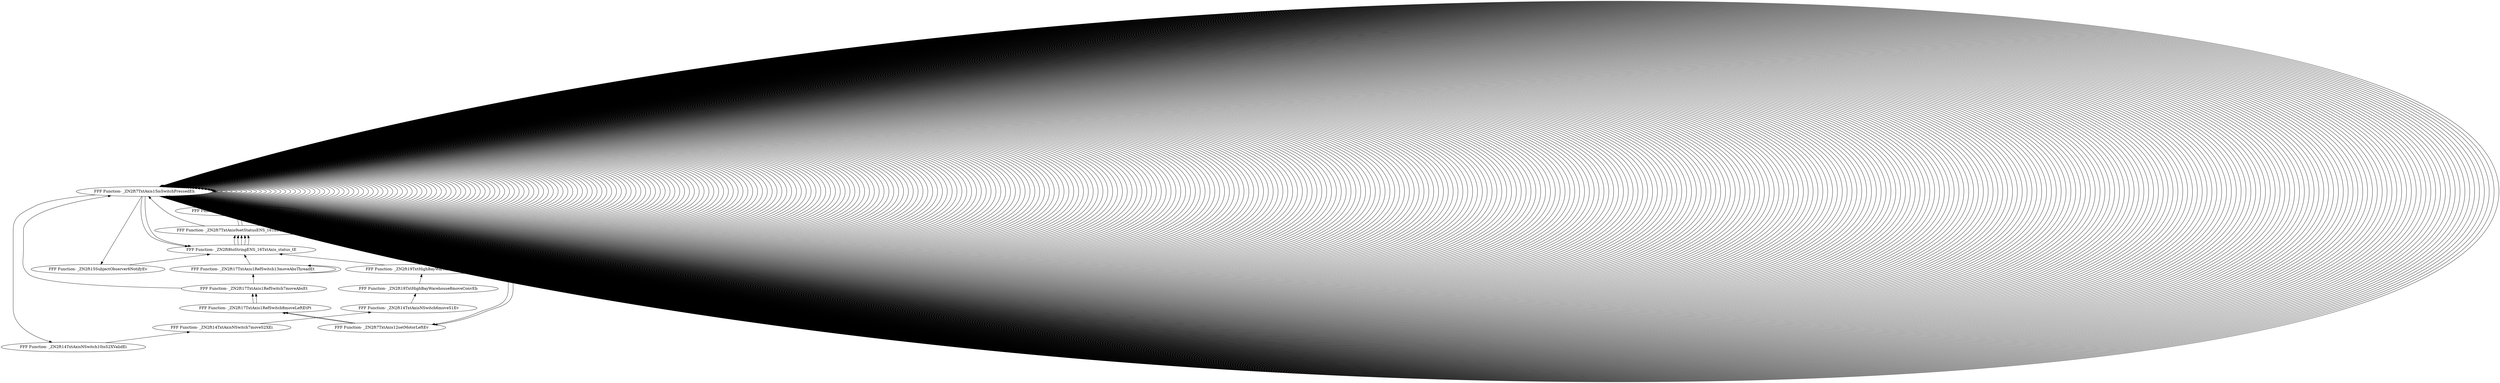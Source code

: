 digraph {
	"FFF Function- _ZN2ft7TxtAxis15isSwitchPressedEh"
	"FFF Function- _ZN2ft7TxtAxis15isSwitchPressedEh"
	"FFF Function- _ZN2ft7TxtAxis15isSwitchPressedEh" -> "FFF Function- _ZN2ft7TxtAxis15isSwitchPressedEh" [dir=back]
	"FFF Function- _ZN2ft7TxtAxis15isSwitchPressedEh"
	"FFF Function- _ZN2ft7TxtAxis15isSwitchPressedEh" -> "FFF Function- _ZN2ft7TxtAxis15isSwitchPressedEh" [dir=back]
	"FFF Function- _ZN2ft7TxtAxis15isSwitchPressedEh"
	"FFF Function- _ZN2ft7TxtAxis15isSwitchPressedEh" -> "FFF Function- _ZN2ft7TxtAxis15isSwitchPressedEh" [dir=back]
	"FFF Function- _ZN2ft7TxtAxis15isSwitchPressedEh"
	"FFF Function- _ZN2ft7TxtAxis15isSwitchPressedEh" -> "FFF Function- _ZN2ft7TxtAxis15isSwitchPressedEh" [dir=back]
	"FFF Function- _ZN2ft7TxtAxis15isSwitchPressedEh"
	"FFF Function- _ZN2ft7TxtAxis15isSwitchPressedEh" -> "FFF Function- _ZN2ft7TxtAxis15isSwitchPressedEh" [dir=back]
	"FFF Function- _ZN2ft7TxtAxis15isSwitchPressedEh"
	"FFF Function- _ZN2ft7TxtAxis15isSwitchPressedEh" -> "FFF Function- _ZN2ft7TxtAxis15isSwitchPressedEh" [dir=back]
	"FFF Function- _ZN2ft7TxtAxis15isSwitchPressedEh"
	"FFF Function- _ZN2ft7TxtAxis15isSwitchPressedEh" -> "FFF Function- _ZN2ft7TxtAxis15isSwitchPressedEh" [dir=back]
	"FFF Function- _ZN2ft7TxtAxis15isSwitchPressedEh"
	"FFF Function- _ZN2ft7TxtAxis15isSwitchPressedEh" -> "FFF Function- _ZN2ft7TxtAxis15isSwitchPressedEh" [dir=back]
	"FFF Function- _ZN2ft7TxtAxis15isSwitchPressedEh"
	"FFF Function- _ZN2ft7TxtAxis15isSwitchPressedEh" -> "FFF Function- _ZN2ft7TxtAxis15isSwitchPressedEh" [dir=back]
	"FFF Function- _ZN2ft7TxtAxis15isSwitchPressedEh"
	"FFF Function- _ZN2ft7TxtAxis15isSwitchPressedEh" -> "FFF Function- _ZN2ft7TxtAxis15isSwitchPressedEh" [dir=back]
	"FFF Function- _ZN2ft7TxtAxis15isSwitchPressedEh"
	"FFF Function- _ZN2ft7TxtAxis15isSwitchPressedEh" -> "FFF Function- _ZN2ft7TxtAxis15isSwitchPressedEh" [dir=back]
	"FFF Function- _ZN2ft7TxtAxis15isSwitchPressedEh"
	"FFF Function- _ZN2ft7TxtAxis15isSwitchPressedEh" -> "FFF Function- _ZN2ft7TxtAxis15isSwitchPressedEh" [dir=back]
	"FFF Function- _ZN2ft7TxtAxis15isSwitchPressedEh"
	"FFF Function- _ZN2ft7TxtAxis15isSwitchPressedEh" -> "FFF Function- _ZN2ft7TxtAxis15isSwitchPressedEh" [dir=back]
	"FFF Function- _ZN2ft7TxtAxis15isSwitchPressedEh"
	"FFF Function- _ZN2ft7TxtAxis15isSwitchPressedEh" -> "FFF Function- _ZN2ft7TxtAxis15isSwitchPressedEh" [dir=back]
	"FFF Function- _ZN2ft7TxtAxis15isSwitchPressedEh"
	"FFF Function- _ZN2ft7TxtAxis15isSwitchPressedEh" -> "FFF Function- _ZN2ft7TxtAxis15isSwitchPressedEh" [dir=back]
	"FFF Function- _ZN2ft7TxtAxis15isSwitchPressedEh"
	"FFF Function- _ZN2ft7TxtAxis15isSwitchPressedEh" -> "FFF Function- _ZN2ft7TxtAxis15isSwitchPressedEh" [dir=back]
	"FFF Function- _ZN2ft7TxtAxis15isSwitchPressedEh"
	"FFF Function- _ZN2ft7TxtAxis15isSwitchPressedEh" -> "FFF Function- _ZN2ft7TxtAxis15isSwitchPressedEh" [dir=back]
	"FFF Function- _ZN2ft7TxtAxis15isSwitchPressedEh"
	"FFF Function- _ZN2ft7TxtAxis15isSwitchPressedEh" -> "FFF Function- _ZN2ft7TxtAxis15isSwitchPressedEh" [dir=back]
	"FFF Function- _ZN2ft7TxtAxis15isSwitchPressedEh"
	"FFF Function- _ZN2ft7TxtAxis15isSwitchPressedEh" -> "FFF Function- _ZN2ft7TxtAxis15isSwitchPressedEh" [dir=back]
	"FFF Function- _ZN2ft7TxtAxis15isSwitchPressedEh"
	"FFF Function- _ZN2ft7TxtAxis15isSwitchPressedEh" -> "FFF Function- _ZN2ft7TxtAxis15isSwitchPressedEh" [dir=back]
	"FFF Function- _ZN2ft7TxtAxis15isSwitchPressedEh"
	"FFF Function- _ZN2ft7TxtAxis15isSwitchPressedEh" -> "FFF Function- _ZN2ft7TxtAxis15isSwitchPressedEh" [dir=back]
	"FFF Function- _ZN2ft7TxtAxis15isSwitchPressedEh"
	"FFF Function- _ZN2ft7TxtAxis15isSwitchPressedEh" -> "FFF Function- _ZN2ft7TxtAxis15isSwitchPressedEh" [dir=back]
	"FFF Function- _ZN2ft7TxtAxis15isSwitchPressedEh"
	"FFF Function- _ZN2ft7TxtAxis15isSwitchPressedEh" -> "FFF Function- _ZN2ft7TxtAxis15isSwitchPressedEh" [dir=back]
	"FFF Function- _ZN2ft7TxtAxis15isSwitchPressedEh"
	"FFF Function- _ZN2ft7TxtAxis15isSwitchPressedEh" -> "FFF Function- _ZN2ft7TxtAxis15isSwitchPressedEh" [dir=back]
	"FFF Function- _ZN2ft7TxtAxis15isSwitchPressedEh"
	"FFF Function- _ZN2ft7TxtAxis15isSwitchPressedEh" -> "FFF Function- _ZN2ft7TxtAxis15isSwitchPressedEh" [dir=back]
	"FFF Function- _ZN2ft7TxtAxis15isSwitchPressedEh"
	"FFF Function- _ZN2ft7TxtAxis15isSwitchPressedEh" -> "FFF Function- _ZN2ft7TxtAxis15isSwitchPressedEh" [dir=back]
	"FFF Function- _ZN2ft7TxtAxis15isSwitchPressedEh"
	"FFF Function- _ZN2ft7TxtAxis15isSwitchPressedEh" -> "FFF Function- _ZN2ft7TxtAxis15isSwitchPressedEh" [dir=back]
	"FFF Function- _ZN2ft7TxtAxis15isSwitchPressedEh"
	"FFF Function- _ZN2ft7TxtAxis15isSwitchPressedEh" -> "FFF Function- _ZN2ft7TxtAxis15isSwitchPressedEh" [dir=back]
	"FFF Function- _ZN2ft7TxtAxis15isSwitchPressedEh"
	"FFF Function- _ZN2ft7TxtAxis15isSwitchPressedEh" -> "FFF Function- _ZN2ft7TxtAxis15isSwitchPressedEh" [dir=back]
	"FFF Function- _ZN2ft7TxtAxis15isSwitchPressedEh"
	"FFF Function- _ZN2ft7TxtAxis15isSwitchPressedEh" -> "FFF Function- _ZN2ft7TxtAxis15isSwitchPressedEh" [dir=back]
	"FFF Function- _ZN2ft7TxtAxis15isSwitchPressedEh"
	"FFF Function- _ZN2ft7TxtAxis15isSwitchPressedEh" -> "FFF Function- _ZN2ft7TxtAxis15isSwitchPressedEh" [dir=back]
	"FFF Function- _ZN2ft7TxtAxis15isSwitchPressedEh"
	"FFF Function- _ZN2ft7TxtAxis15isSwitchPressedEh" -> "FFF Function- _ZN2ft7TxtAxis15isSwitchPressedEh" [dir=back]
	"FFF Function- _ZN2ft7TxtAxis15isSwitchPressedEh"
	"FFF Function- _ZN2ft7TxtAxis15isSwitchPressedEh" -> "FFF Function- _ZN2ft7TxtAxis15isSwitchPressedEh" [dir=back]
	"FFF Function- _ZN2ft7TxtAxis15isSwitchPressedEh"
	"FFF Function- _ZN2ft7TxtAxis15isSwitchPressedEh" -> "FFF Function- _ZN2ft7TxtAxis15isSwitchPressedEh" [dir=back]
	"FFF Function- _ZN2ft7TxtAxis15isSwitchPressedEh"
	"FFF Function- _ZN2ft7TxtAxis15isSwitchPressedEh" -> "FFF Function- _ZN2ft7TxtAxis15isSwitchPressedEh" [dir=back]
	"FFF Function- _ZN2ft7TxtAxis15isSwitchPressedEh"
	"FFF Function- _ZN2ft7TxtAxis15isSwitchPressedEh" -> "FFF Function- _ZN2ft7TxtAxis15isSwitchPressedEh" [dir=back]
	"FFF Function- _ZN2ft7TxtAxis15isSwitchPressedEh"
	"FFF Function- _ZN2ft7TxtAxis15isSwitchPressedEh" -> "FFF Function- _ZN2ft7TxtAxis15isSwitchPressedEh" [dir=back]
	"FFF Function- _ZN2ft7TxtAxis15isSwitchPressedEh"
	"FFF Function- _ZN2ft7TxtAxis15isSwitchPressedEh" -> "FFF Function- _ZN2ft7TxtAxis15isSwitchPressedEh" [dir=back]
	"FFF Function- _ZN2ft7TxtAxis15isSwitchPressedEh"
	"FFF Function- _ZN2ft7TxtAxis15isSwitchPressedEh" -> "FFF Function- _ZN2ft7TxtAxis15isSwitchPressedEh" [dir=back]
	"FFF Function- _ZN2ft7TxtAxis15isSwitchPressedEh"
	"FFF Function- _ZN2ft7TxtAxis15isSwitchPressedEh" -> "FFF Function- _ZN2ft7TxtAxis15isSwitchPressedEh" [dir=back]
	"FFF Function- _ZN2ft7TxtAxis15isSwitchPressedEh"
	"FFF Function- _ZN2ft7TxtAxis15isSwitchPressedEh" -> "FFF Function- _ZN2ft7TxtAxis15isSwitchPressedEh" [dir=back]
	"FFF Function- _ZN2ft7TxtAxis15isSwitchPressedEh"
	"FFF Function- _ZN2ft7TxtAxis15isSwitchPressedEh" -> "FFF Function- _ZN2ft7TxtAxis15isSwitchPressedEh" [dir=back]
	"FFF Function- _ZN2ft7TxtAxis15isSwitchPressedEh"
	"FFF Function- _ZN2ft7TxtAxis15isSwitchPressedEh" -> "FFF Function- _ZN2ft7TxtAxis15isSwitchPressedEh" [dir=back]
	"FFF Function- _ZN2ft7TxtAxis15isSwitchPressedEh"
	"FFF Function- _ZN2ft7TxtAxis15isSwitchPressedEh" -> "FFF Function- _ZN2ft7TxtAxis15isSwitchPressedEh" [dir=back]
	"FFF Function- _ZN2ft7TxtAxis15isSwitchPressedEh"
	"FFF Function- _ZN2ft7TxtAxis15isSwitchPressedEh" -> "FFF Function- _ZN2ft7TxtAxis15isSwitchPressedEh" [dir=back]
	"FFF Function- _ZN2ft7TxtAxis15isSwitchPressedEh"
	"FFF Function- _ZN2ft7TxtAxis15isSwitchPressedEh" -> "FFF Function- _ZN2ft7TxtAxis15isSwitchPressedEh" [dir=back]
	"FFF Function- _ZN2ft7TxtAxis15isSwitchPressedEh"
	"FFF Function- _ZN2ft7TxtAxis15isSwitchPressedEh" -> "FFF Function- _ZN2ft7TxtAxis15isSwitchPressedEh" [dir=back]
	"FFF Function- _ZN2ft7TxtAxis15isSwitchPressedEh"
	"FFF Function- _ZN2ft7TxtAxis15isSwitchPressedEh" -> "FFF Function- _ZN2ft7TxtAxis15isSwitchPressedEh" [dir=back]
	"FFF Function- _ZN2ft7TxtAxis15isSwitchPressedEh"
	"FFF Function- _ZN2ft7TxtAxis15isSwitchPressedEh" -> "FFF Function- _ZN2ft7TxtAxis15isSwitchPressedEh" [dir=back]
	"FFF Function- _ZN2ft7TxtAxis15isSwitchPressedEh"
	"FFF Function- _ZN2ft7TxtAxis15isSwitchPressedEh" -> "FFF Function- _ZN2ft7TxtAxis15isSwitchPressedEh" [dir=back]
	"FFF Function- _ZN2ft7TxtAxis15isSwitchPressedEh"
	"FFF Function- _ZN2ft7TxtAxis15isSwitchPressedEh" -> "FFF Function- _ZN2ft7TxtAxis15isSwitchPressedEh" [dir=back]
	"FFF Function- _ZN2ft7TxtAxis15isSwitchPressedEh"
	"FFF Function- _ZN2ft7TxtAxis15isSwitchPressedEh" -> "FFF Function- _ZN2ft7TxtAxis15isSwitchPressedEh" [dir=back]
	"FFF Function- _ZN2ft7TxtAxis15isSwitchPressedEh"
	"FFF Function- _ZN2ft7TxtAxis15isSwitchPressedEh" -> "FFF Function- _ZN2ft7TxtAxis15isSwitchPressedEh" [dir=back]
	"FFF Function- _ZN2ft7TxtAxis15isSwitchPressedEh"
	"FFF Function- _ZN2ft7TxtAxis15isSwitchPressedEh" -> "FFF Function- _ZN2ft7TxtAxis15isSwitchPressedEh" [dir=back]
	"FFF Function- _ZN2ft7TxtAxis15isSwitchPressedEh"
	"FFF Function- _ZN2ft7TxtAxis15isSwitchPressedEh" -> "FFF Function- _ZN2ft7TxtAxis15isSwitchPressedEh" [dir=back]
	"FFF Function- _ZN2ft7TxtAxis15isSwitchPressedEh"
	"FFF Function- _ZN2ft7TxtAxis15isSwitchPressedEh" -> "FFF Function- _ZN2ft7TxtAxis15isSwitchPressedEh" [dir=back]
	"FFF Function- _ZN2ft7TxtAxis15isSwitchPressedEh"
	"FFF Function- _ZN2ft7TxtAxis15isSwitchPressedEh" -> "FFF Function- _ZN2ft7TxtAxis15isSwitchPressedEh" [dir=back]
	"FFF Function- _ZN2ft7TxtAxis15isSwitchPressedEh"
	"FFF Function- _ZN2ft7TxtAxis15isSwitchPressedEh" -> "FFF Function- _ZN2ft7TxtAxis15isSwitchPressedEh" [dir=back]
	"FFF Function- _ZN2ft7TxtAxis15isSwitchPressedEh"
	"FFF Function- _ZN2ft7TxtAxis15isSwitchPressedEh" -> "FFF Function- _ZN2ft7TxtAxis15isSwitchPressedEh" [dir=back]
	"FFF Function- _ZN2ft7TxtAxis15isSwitchPressedEh"
	"FFF Function- _ZN2ft7TxtAxis15isSwitchPressedEh" -> "FFF Function- _ZN2ft7TxtAxis15isSwitchPressedEh" [dir=back]
	"FFF Function- _ZN2ft7TxtAxis15isSwitchPressedEh"
	"FFF Function- _ZN2ft7TxtAxis15isSwitchPressedEh" -> "FFF Function- _ZN2ft7TxtAxis15isSwitchPressedEh" [dir=back]
	"FFF Function- _ZN2ft7TxtAxis15isSwitchPressedEh"
	"FFF Function- _ZN2ft7TxtAxis15isSwitchPressedEh" -> "FFF Function- _ZN2ft7TxtAxis15isSwitchPressedEh" [dir=back]
	"FFF Function- _ZN2ft7TxtAxis15isSwitchPressedEh"
	"FFF Function- _ZN2ft7TxtAxis15isSwitchPressedEh" -> "FFF Function- _ZN2ft7TxtAxis15isSwitchPressedEh" [dir=back]
	"FFF Function- _ZN2ft7TxtAxis15isSwitchPressedEh"
	"FFF Function- _ZN2ft7TxtAxis15isSwitchPressedEh" -> "FFF Function- _ZN2ft7TxtAxis15isSwitchPressedEh" [dir=back]
	"FFF Function- _ZN2ft7TxtAxis15isSwitchPressedEh"
	"FFF Function- _ZN2ft7TxtAxis15isSwitchPressedEh" -> "FFF Function- _ZN2ft7TxtAxis15isSwitchPressedEh" [dir=back]
	"FFF Function- _ZN2ft7TxtAxis15isSwitchPressedEh"
	"FFF Function- _ZN2ft7TxtAxis15isSwitchPressedEh" -> "FFF Function- _ZN2ft7TxtAxis15isSwitchPressedEh" [dir=back]
	"FFF Function- _ZN2ft7TxtAxis15isSwitchPressedEh"
	"FFF Function- _ZN2ft7TxtAxis15isSwitchPressedEh" -> "FFF Function- _ZN2ft7TxtAxis15isSwitchPressedEh" [dir=back]
	"FFF Function- _ZN2ft7TxtAxis15isSwitchPressedEh"
	"FFF Function- _ZN2ft7TxtAxis15isSwitchPressedEh" -> "FFF Function- _ZN2ft7TxtAxis15isSwitchPressedEh" [dir=back]
	"FFF Function- _ZN2ft7TxtAxis15isSwitchPressedEh"
	"FFF Function- _ZN2ft7TxtAxis15isSwitchPressedEh" -> "FFF Function- _ZN2ft7TxtAxis15isSwitchPressedEh" [dir=back]
	"FFF Function- _ZN2ft7TxtAxis15isSwitchPressedEh"
	"FFF Function- _ZN2ft7TxtAxis15isSwitchPressedEh" -> "FFF Function- _ZN2ft7TxtAxis15isSwitchPressedEh" [dir=back]
	"FFF Function- _ZN2ft7TxtAxis15isSwitchPressedEh"
	"FFF Function- _ZN2ft7TxtAxis15isSwitchPressedEh" -> "FFF Function- _ZN2ft7TxtAxis15isSwitchPressedEh" [dir=back]
	"FFF Function- _ZN2ft7TxtAxis15isSwitchPressedEh"
	"FFF Function- _ZN2ft7TxtAxis15isSwitchPressedEh" -> "FFF Function- _ZN2ft7TxtAxis15isSwitchPressedEh" [dir=back]
	"FFF Function- _ZN2ft7TxtAxis15isSwitchPressedEh"
	"FFF Function- _ZN2ft7TxtAxis15isSwitchPressedEh" -> "FFF Function- _ZN2ft7TxtAxis15isSwitchPressedEh" [dir=back]
	"FFF Function- _ZN2ft7TxtAxis15isSwitchPressedEh"
	"FFF Function- _ZN2ft7TxtAxis15isSwitchPressedEh" -> "FFF Function- _ZN2ft7TxtAxis15isSwitchPressedEh" [dir=back]
	"FFF Function- _ZN2ft7TxtAxis15isSwitchPressedEh"
	"FFF Function- _ZN2ft7TxtAxis15isSwitchPressedEh" -> "FFF Function- _ZN2ft7TxtAxis15isSwitchPressedEh" [dir=back]
	"FFF Function- _ZN2ft7TxtAxis15isSwitchPressedEh"
	"FFF Function- _ZN2ft7TxtAxis15isSwitchPressedEh" -> "FFF Function- _ZN2ft7TxtAxis15isSwitchPressedEh" [dir=back]
	"FFF Function- _ZN2ft7TxtAxis15isSwitchPressedEh"
	"FFF Function- _ZN2ft7TxtAxis15isSwitchPressedEh" -> "FFF Function- _ZN2ft7TxtAxis15isSwitchPressedEh" [dir=back]
	"FFF Function- _ZN2ft7TxtAxis15isSwitchPressedEh"
	"FFF Function- _ZN2ft7TxtAxis15isSwitchPressedEh" -> "FFF Function- _ZN2ft7TxtAxis15isSwitchPressedEh" [dir=back]
	"FFF Function- _ZN2ft7TxtAxis15isSwitchPressedEh"
	"FFF Function- _ZN2ft7TxtAxis15isSwitchPressedEh" -> "FFF Function- _ZN2ft7TxtAxis15isSwitchPressedEh" [dir=back]
	"FFF Function- _ZN2ft7TxtAxis15isSwitchPressedEh"
	"FFF Function- _ZN2ft7TxtAxis15isSwitchPressedEh" -> "FFF Function- _ZN2ft7TxtAxis15isSwitchPressedEh" [dir=back]
	"FFF Function- _ZN2ft7TxtAxis15isSwitchPressedEh"
	"FFF Function- _ZN2ft7TxtAxis15isSwitchPressedEh" -> "FFF Function- _ZN2ft7TxtAxis15isSwitchPressedEh" [dir=back]
	"FFF Function- _ZN2ft7TxtAxis15isSwitchPressedEh"
	"FFF Function- _ZN2ft7TxtAxis15isSwitchPressedEh" -> "FFF Function- _ZN2ft7TxtAxis15isSwitchPressedEh" [dir=back]
	"FFF Function- _ZN2ft7TxtAxis15isSwitchPressedEh"
	"FFF Function- _ZN2ft7TxtAxis15isSwitchPressedEh" -> "FFF Function- _ZN2ft7TxtAxis15isSwitchPressedEh" [dir=back]
	"FFF Function- _ZN2ft7TxtAxis15isSwitchPressedEh"
	"FFF Function- _ZN2ft7TxtAxis15isSwitchPressedEh" -> "FFF Function- _ZN2ft7TxtAxis15isSwitchPressedEh" [dir=back]
	"FFF Function- _ZN2ft7TxtAxis15isSwitchPressedEh"
	"FFF Function- _ZN2ft7TxtAxis15isSwitchPressedEh" -> "FFF Function- _ZN2ft7TxtAxis15isSwitchPressedEh" [dir=back]
	"FFF Function- _ZN2ft7TxtAxis15isSwitchPressedEh"
	"FFF Function- _ZN2ft7TxtAxis15isSwitchPressedEh" -> "FFF Function- _ZN2ft7TxtAxis15isSwitchPressedEh" [dir=back]
	"FFF Function- _ZN2ft7TxtAxis15isSwitchPressedEh"
	"FFF Function- _ZN2ft7TxtAxis15isSwitchPressedEh" -> "FFF Function- _ZN2ft7TxtAxis15isSwitchPressedEh" [dir=back]
	"FFF Function- _ZN2ft7TxtAxis15isSwitchPressedEh"
	"FFF Function- _ZN2ft7TxtAxis15isSwitchPressedEh" -> "FFF Function- _ZN2ft7TxtAxis15isSwitchPressedEh" [dir=back]
	"FFF Function- _ZN2ft7TxtAxis15isSwitchPressedEh"
	"FFF Function- _ZN2ft7TxtAxis15isSwitchPressedEh" -> "FFF Function- _ZN2ft7TxtAxis15isSwitchPressedEh" [dir=back]
	"FFF Function- _ZN2ft7TxtAxis15isSwitchPressedEh"
	"FFF Function- _ZN2ft7TxtAxis15isSwitchPressedEh" -> "FFF Function- _ZN2ft7TxtAxis15isSwitchPressedEh" [dir=back]
	"FFF Function- _ZN2ft7TxtAxis15isSwitchPressedEh"
	"FFF Function- _ZN2ft7TxtAxis15isSwitchPressedEh" -> "FFF Function- _ZN2ft7TxtAxis15isSwitchPressedEh" [dir=back]
	"FFF Function- _ZN2ft7TxtAxis15isSwitchPressedEh"
	"FFF Function- _ZN2ft7TxtAxis15isSwitchPressedEh" -> "FFF Function- _ZN2ft7TxtAxis15isSwitchPressedEh" [dir=back]
	"FFF Function- _ZN2ft7TxtAxis15isSwitchPressedEh"
	"FFF Function- _ZN2ft7TxtAxis15isSwitchPressedEh" -> "FFF Function- _ZN2ft7TxtAxis15isSwitchPressedEh" [dir=back]
	"FFF Function- _ZN2ft7TxtAxis15isSwitchPressedEh"
	"FFF Function- _ZN2ft7TxtAxis15isSwitchPressedEh" -> "FFF Function- _ZN2ft7TxtAxis15isSwitchPressedEh" [dir=back]
	"FFF Function- _ZN2ft7TxtAxis15isSwitchPressedEh"
	"FFF Function- _ZN2ft7TxtAxis15isSwitchPressedEh" -> "FFF Function- _ZN2ft7TxtAxis15isSwitchPressedEh" [dir=back]
	"FFF Function- _ZN2ft7TxtAxis15isSwitchPressedEh"
	"FFF Function- _ZN2ft7TxtAxis15isSwitchPressedEh" -> "FFF Function- _ZN2ft7TxtAxis15isSwitchPressedEh" [dir=back]
	"FFF Function- _ZN2ft7TxtAxis15isSwitchPressedEh"
	"FFF Function- _ZN2ft7TxtAxis15isSwitchPressedEh" -> "FFF Function- _ZN2ft7TxtAxis15isSwitchPressedEh" [dir=back]
	"FFF Function- _ZN2ft7TxtAxis15isSwitchPressedEh"
	"FFF Function- _ZN2ft7TxtAxis15isSwitchPressedEh" -> "FFF Function- _ZN2ft7TxtAxis15isSwitchPressedEh" [dir=back]
	"FFF Function- _ZN2ft7TxtAxis15isSwitchPressedEh"
	"FFF Function- _ZN2ft7TxtAxis15isSwitchPressedEh" -> "FFF Function- _ZN2ft7TxtAxis15isSwitchPressedEh" [dir=back]
	"FFF Function- _ZN2ft7TxtAxis15isSwitchPressedEh"
	"FFF Function- _ZN2ft7TxtAxis15isSwitchPressedEh" -> "FFF Function- _ZN2ft7TxtAxis15isSwitchPressedEh" [dir=back]
	"FFF Function- _ZN2ft7TxtAxis15isSwitchPressedEh"
	"FFF Function- _ZN2ft7TxtAxis15isSwitchPressedEh" -> "FFF Function- _ZN2ft7TxtAxis15isSwitchPressedEh" [dir=back]
	"FFF Function- _ZN2ft7TxtAxis15isSwitchPressedEh"
	"FFF Function- _ZN2ft7TxtAxis15isSwitchPressedEh" -> "FFF Function- _ZN2ft7TxtAxis15isSwitchPressedEh" [dir=back]
	"FFF Function- _ZN2ft7TxtAxis15isSwitchPressedEh"
	"FFF Function- _ZN2ft7TxtAxis15isSwitchPressedEh" -> "FFF Function- _ZN2ft7TxtAxis15isSwitchPressedEh" [dir=back]
	"FFF Function- _ZN2ft7TxtAxis15isSwitchPressedEh"
	"FFF Function- _ZN2ft7TxtAxis15isSwitchPressedEh" -> "FFF Function- _ZN2ft7TxtAxis15isSwitchPressedEh" [dir=back]
	"FFF Function- _ZN2ft7TxtAxis15isSwitchPressedEh"
	"FFF Function- _ZN2ft7TxtAxis15isSwitchPressedEh" -> "FFF Function- _ZN2ft7TxtAxis15isSwitchPressedEh" [dir=back]
	"FFF Function- _ZN2ft7TxtAxis15isSwitchPressedEh"
	"FFF Function- _ZN2ft7TxtAxis15isSwitchPressedEh" -> "FFF Function- _ZN2ft7TxtAxis15isSwitchPressedEh" [dir=back]
	"FFF Function- _ZN2ft7TxtAxis15isSwitchPressedEh"
	"FFF Function- _ZN2ft7TxtAxis15isSwitchPressedEh" -> "FFF Function- _ZN2ft7TxtAxis15isSwitchPressedEh" [dir=back]
	"FFF Function- _ZN2ft7TxtAxis15isSwitchPressedEh"
	"FFF Function- _ZN2ft7TxtAxis15isSwitchPressedEh" -> "FFF Function- _ZN2ft7TxtAxis15isSwitchPressedEh" [dir=back]
	"FFF Function- _ZN2ft7TxtAxis15isSwitchPressedEh"
	"FFF Function- _ZN2ft7TxtAxis15isSwitchPressedEh" -> "FFF Function- _ZN2ft7TxtAxis15isSwitchPressedEh" [dir=back]
	"FFF Function- _ZN2ft7TxtAxis15isSwitchPressedEh"
	"FFF Function- _ZN2ft7TxtAxis15isSwitchPressedEh" -> "FFF Function- _ZN2ft7TxtAxis15isSwitchPressedEh" [dir=back]
	"FFF Function- _ZN2ft7TxtAxis15isSwitchPressedEh"
	"FFF Function- _ZN2ft7TxtAxis15isSwitchPressedEh" -> "FFF Function- _ZN2ft7TxtAxis15isSwitchPressedEh" [dir=back]
	"FFF Function- _ZN2ft7TxtAxis15isSwitchPressedEh"
	"FFF Function- _ZN2ft7TxtAxis15isSwitchPressedEh" -> "FFF Function- _ZN2ft7TxtAxis15isSwitchPressedEh" [dir=back]
	"FFF Function- _ZN2ft7TxtAxis15isSwitchPressedEh"
	"FFF Function- _ZN2ft7TxtAxis15isSwitchPressedEh" -> "FFF Function- _ZN2ft7TxtAxis15isSwitchPressedEh" [dir=back]
	"FFF Function- _ZN2ft7TxtAxis15isSwitchPressedEh"
	"FFF Function- _ZN2ft7TxtAxis15isSwitchPressedEh" -> "FFF Function- _ZN2ft7TxtAxis15isSwitchPressedEh" [dir=back]
	"FFF Function- _ZN2ft7TxtAxis15isSwitchPressedEh"
	"FFF Function- _ZN2ft7TxtAxis15isSwitchPressedEh" -> "FFF Function- _ZN2ft7TxtAxis15isSwitchPressedEh" [dir=back]
	"FFF Function- _ZN2ft7TxtAxis15isSwitchPressedEh"
	"FFF Function- _ZN2ft7TxtAxis15isSwitchPressedEh" -> "FFF Function- _ZN2ft7TxtAxis15isSwitchPressedEh" [dir=back]
	"FFF Function- _ZN2ft7TxtAxis15isSwitchPressedEh"
	"FFF Function- _ZN2ft7TxtAxis15isSwitchPressedEh" -> "FFF Function- _ZN2ft7TxtAxis15isSwitchPressedEh" [dir=back]
	"FFF Function- _ZN2ft7TxtAxis15isSwitchPressedEh"
	"FFF Function- _ZN2ft7TxtAxis15isSwitchPressedEh" -> "FFF Function- _ZN2ft7TxtAxis15isSwitchPressedEh" [dir=back]
	"FFF Function- _ZN2ft7TxtAxis15isSwitchPressedEh"
	"FFF Function- _ZN2ft7TxtAxis15isSwitchPressedEh" -> "FFF Function- _ZN2ft7TxtAxis15isSwitchPressedEh" [dir=back]
	"FFF Function- _ZN2ft7TxtAxis15isSwitchPressedEh"
	"FFF Function- _ZN2ft7TxtAxis15isSwitchPressedEh" -> "FFF Function- _ZN2ft7TxtAxis15isSwitchPressedEh" [dir=back]
	"FFF Function- _ZN2ft7TxtAxis15isSwitchPressedEh"
	"FFF Function- _ZN2ft7TxtAxis15isSwitchPressedEh" -> "FFF Function- _ZN2ft7TxtAxis15isSwitchPressedEh" [dir=back]
	"FFF Function- _ZN2ft7TxtAxis15isSwitchPressedEh"
	"FFF Function- _ZN2ft7TxtAxis15isSwitchPressedEh" -> "FFF Function- _ZN2ft7TxtAxis15isSwitchPressedEh" [dir=back]
	"FFF Function- _ZN2ft7TxtAxis15isSwitchPressedEh"
	"FFF Function- _ZN2ft7TxtAxis15isSwitchPressedEh" -> "FFF Function- _ZN2ft7TxtAxis15isSwitchPressedEh" [dir=back]
	"FFF Function- _ZN2ft7TxtAxis15isSwitchPressedEh"
	"FFF Function- _ZN2ft7TxtAxis15isSwitchPressedEh" -> "FFF Function- _ZN2ft7TxtAxis15isSwitchPressedEh" [dir=back]
	"FFF Function- _ZN2ft7TxtAxis15isSwitchPressedEh"
	"FFF Function- _ZN2ft7TxtAxis15isSwitchPressedEh" -> "FFF Function- _ZN2ft7TxtAxis15isSwitchPressedEh" [dir=back]
	"FFF Function- _ZN2ft7TxtAxis15isSwitchPressedEh"
	"FFF Function- _ZN2ft7TxtAxis15isSwitchPressedEh" -> "FFF Function- _ZN2ft7TxtAxis15isSwitchPressedEh" [dir=back]
	"FFF Function- _ZN2ft7TxtAxis15isSwitchPressedEh"
	"FFF Function- _ZN2ft7TxtAxis15isSwitchPressedEh" -> "FFF Function- _ZN2ft7TxtAxis15isSwitchPressedEh" [dir=back]
	"FFF Function- _ZN2ft7TxtAxis15isSwitchPressedEh"
	"FFF Function- _ZN2ft7TxtAxis15isSwitchPressedEh" -> "FFF Function- _ZN2ft7TxtAxis15isSwitchPressedEh" [dir=back]
	"FFF Function- _ZN2ft7TxtAxis15isSwitchPressedEh"
	"FFF Function- _ZN2ft7TxtAxis15isSwitchPressedEh" -> "FFF Function- _ZN2ft7TxtAxis15isSwitchPressedEh" [dir=back]
	"FFF Function- _ZN2ft7TxtAxis15isSwitchPressedEh"
	"FFF Function- _ZN2ft7TxtAxis15isSwitchPressedEh" -> "FFF Function- _ZN2ft7TxtAxis15isSwitchPressedEh" [dir=back]
	"FFF Function- _ZN2ft7TxtAxis15isSwitchPressedEh"
	"FFF Function- _ZN2ft7TxtAxis15isSwitchPressedEh" -> "FFF Function- _ZN2ft7TxtAxis15isSwitchPressedEh" [dir=back]
	"FFF Function- _ZN2ft7TxtAxis15isSwitchPressedEh"
	"FFF Function- _ZN2ft7TxtAxis15isSwitchPressedEh" -> "FFF Function- _ZN2ft7TxtAxis15isSwitchPressedEh" [dir=back]
	"FFF Function- _ZN2ft7TxtAxis15isSwitchPressedEh"
	"FFF Function- _ZN2ft7TxtAxis15isSwitchPressedEh" -> "FFF Function- _ZN2ft7TxtAxis15isSwitchPressedEh" [dir=back]
	"FFF Function- _ZN2ft7TxtAxis15isSwitchPressedEh"
	"FFF Function- _ZN2ft7TxtAxis15isSwitchPressedEh" -> "FFF Function- _ZN2ft7TxtAxis15isSwitchPressedEh" [dir=back]
	"FFF Function- _ZN2ft7TxtAxis15isSwitchPressedEh"
	"FFF Function- _ZN2ft7TxtAxis15isSwitchPressedEh" -> "FFF Function- _ZN2ft7TxtAxis15isSwitchPressedEh" [dir=back]
	"FFF Function- _ZN2ft7TxtAxis15isSwitchPressedEh"
	"FFF Function- _ZN2ft7TxtAxis15isSwitchPressedEh" -> "FFF Function- _ZN2ft7TxtAxis15isSwitchPressedEh" [dir=back]
	"FFF Function- _ZN2ft7TxtAxis15isSwitchPressedEh"
	"FFF Function- _ZN2ft7TxtAxis15isSwitchPressedEh" -> "FFF Function- _ZN2ft7TxtAxis15isSwitchPressedEh" [dir=back]
	"FFF Function- _ZN2ft7TxtAxis15isSwitchPressedEh"
	"FFF Function- _ZN2ft7TxtAxis15isSwitchPressedEh" -> "FFF Function- _ZN2ft7TxtAxis15isSwitchPressedEh" [dir=back]
	"FFF Function- _ZN2ft7TxtAxis15isSwitchPressedEh"
	"FFF Function- _ZN2ft7TxtAxis15isSwitchPressedEh" -> "FFF Function- _ZN2ft7TxtAxis15isSwitchPressedEh" [dir=back]
	"FFF Function- _ZN2ft7TxtAxis15isSwitchPressedEh"
	"FFF Function- _ZN2ft7TxtAxis15isSwitchPressedEh" -> "FFF Function- _ZN2ft7TxtAxis15isSwitchPressedEh" [dir=back]
	"FFF Function- _ZN2ft7TxtAxis15isSwitchPressedEh"
	"FFF Function- _ZN2ft7TxtAxis15isSwitchPressedEh" -> "FFF Function- _ZN2ft7TxtAxis15isSwitchPressedEh" [dir=back]
	"FFF Function- _ZN2ft7TxtAxis15isSwitchPressedEh"
	"FFF Function- _ZN2ft7TxtAxis15isSwitchPressedEh" -> "FFF Function- _ZN2ft7TxtAxis15isSwitchPressedEh" [dir=back]
	"FFF Function- _ZN2ft7TxtAxis15isSwitchPressedEh"
	"FFF Function- _ZN2ft7TxtAxis15isSwitchPressedEh" -> "FFF Function- _ZN2ft7TxtAxis15isSwitchPressedEh" [dir=back]
	"FFF Function- _ZN2ft7TxtAxis15isSwitchPressedEh"
	"FFF Function- _ZN2ft7TxtAxis15isSwitchPressedEh" -> "FFF Function- _ZN2ft7TxtAxis15isSwitchPressedEh" [dir=back]
	"FFF Function- _ZN2ft7TxtAxis15isSwitchPressedEh"
	"FFF Function- _ZN2ft7TxtAxis15isSwitchPressedEh" -> "FFF Function- _ZN2ft7TxtAxis15isSwitchPressedEh" [dir=back]
	"FFF Function- _ZN2ft7TxtAxis15isSwitchPressedEh"
	"FFF Function- _ZN2ft7TxtAxis15isSwitchPressedEh" -> "FFF Function- _ZN2ft7TxtAxis15isSwitchPressedEh" [dir=back]
	"FFF Function- _ZN2ft7TxtAxis15isSwitchPressedEh"
	"FFF Function- _ZN2ft7TxtAxis15isSwitchPressedEh" -> "FFF Function- _ZN2ft7TxtAxis15isSwitchPressedEh" [dir=back]
	"FFF Function- _ZN2ft7TxtAxis15isSwitchPressedEh"
	"FFF Function- _ZN2ft7TxtAxis15isSwitchPressedEh" -> "FFF Function- _ZN2ft7TxtAxis15isSwitchPressedEh" [dir=back]
	"FFF Function- _ZN2ft7TxtAxis15isSwitchPressedEh"
	"FFF Function- _ZN2ft7TxtAxis15isSwitchPressedEh" -> "FFF Function- _ZN2ft7TxtAxis15isSwitchPressedEh" [dir=back]
	"FFF Function- _ZN2ft7TxtAxis15isSwitchPressedEh"
	"FFF Function- _ZN2ft7TxtAxis15isSwitchPressedEh" -> "FFF Function- _ZN2ft7TxtAxis15isSwitchPressedEh" [dir=back]
	"FFF Function- _ZN2ft7TxtAxis15isSwitchPressedEh"
	"FFF Function- _ZN2ft7TxtAxis15isSwitchPressedEh" -> "FFF Function- _ZN2ft7TxtAxis15isSwitchPressedEh" [dir=back]
	"FFF Function- _ZN2ft7TxtAxis15isSwitchPressedEh"
	"FFF Function- _ZN2ft7TxtAxis15isSwitchPressedEh" -> "FFF Function- _ZN2ft7TxtAxis15isSwitchPressedEh" [dir=back]
	"FFF Function- _ZN2ft7TxtAxis15isSwitchPressedEh"
	"FFF Function- _ZN2ft7TxtAxis15isSwitchPressedEh" -> "FFF Function- _ZN2ft7TxtAxis15isSwitchPressedEh" [dir=back]
	"FFF Function- _ZN2ft7TxtAxis15isSwitchPressedEh"
	"FFF Function- _ZN2ft7TxtAxis15isSwitchPressedEh" -> "FFF Function- _ZN2ft7TxtAxis15isSwitchPressedEh" [dir=back]
	"FFF Function- _ZN2ft7TxtAxis15isSwitchPressedEh"
	"FFF Function- _ZN2ft7TxtAxis15isSwitchPressedEh" -> "FFF Function- _ZN2ft7TxtAxis15isSwitchPressedEh" [dir=back]
	"FFF Function- _ZN2ft7TxtAxis15isSwitchPressedEh"
	"FFF Function- _ZN2ft7TxtAxis15isSwitchPressedEh" -> "FFF Function- _ZN2ft7TxtAxis15isSwitchPressedEh" [dir=back]
	"FFF Function- _ZN2ft7TxtAxis15isSwitchPressedEh"
	"FFF Function- _ZN2ft7TxtAxis15isSwitchPressedEh" -> "FFF Function- _ZN2ft7TxtAxis15isSwitchPressedEh" [dir=back]
	"FFF Function- _ZN2ft7TxtAxis15isSwitchPressedEh"
	"FFF Function- _ZN2ft7TxtAxis15isSwitchPressedEh" -> "FFF Function- _ZN2ft7TxtAxis15isSwitchPressedEh" [dir=back]
	"FFF Function- _ZN2ft7TxtAxis15isSwitchPressedEh"
	"FFF Function- _ZN2ft7TxtAxis15isSwitchPressedEh" -> "FFF Function- _ZN2ft7TxtAxis15isSwitchPressedEh" [dir=back]
	"FFF Function- _ZN2ft7TxtAxis15isSwitchPressedEh"
	"FFF Function- _ZN2ft7TxtAxis15isSwitchPressedEh" -> "FFF Function- _ZN2ft7TxtAxis15isSwitchPressedEh" [dir=back]
	"FFF Function- _ZN2ft7TxtAxis15isSwitchPressedEh"
	"FFF Function- _ZN2ft7TxtAxis15isSwitchPressedEh" -> "FFF Function- _ZN2ft7TxtAxis15isSwitchPressedEh" [dir=back]
	"FFF Function- _ZN2ft7TxtAxis15isSwitchPressedEh"
	"FFF Function- _ZN2ft7TxtAxis15isSwitchPressedEh" -> "FFF Function- _ZN2ft7TxtAxis15isSwitchPressedEh" [dir=back]
	"FFF Function- _ZN2ft7TxtAxis15isSwitchPressedEh"
	"FFF Function- _ZN2ft7TxtAxis15isSwitchPressedEh" -> "FFF Function- _ZN2ft7TxtAxis15isSwitchPressedEh" [dir=back]
	"FFF Function- _ZN2ft7TxtAxis15isSwitchPressedEh"
	"FFF Function- _ZN2ft7TxtAxis15isSwitchPressedEh" -> "FFF Function- _ZN2ft7TxtAxis15isSwitchPressedEh" [dir=back]
	"FFF Function- _ZN2ft7TxtAxis15isSwitchPressedEh"
	"FFF Function- _ZN2ft7TxtAxis15isSwitchPressedEh" -> "FFF Function- _ZN2ft7TxtAxis15isSwitchPressedEh" [dir=back]
	"FFF Function- _ZN2ft7TxtAxis15isSwitchPressedEh"
	"FFF Function- _ZN2ft7TxtAxis15isSwitchPressedEh" -> "FFF Function- _ZN2ft7TxtAxis15isSwitchPressedEh" [dir=back]
	"FFF Function- _ZN2ft7TxtAxis15isSwitchPressedEh"
	"FFF Function- _ZN2ft7TxtAxis15isSwitchPressedEh" -> "FFF Function- _ZN2ft7TxtAxis15isSwitchPressedEh" [dir=back]
	"FFF Function- _ZN2ft7TxtAxis15isSwitchPressedEh"
	"FFF Function- _ZN2ft7TxtAxis15isSwitchPressedEh" -> "FFF Function- _ZN2ft7TxtAxis15isSwitchPressedEh" [dir=back]
	"FFF Function- _ZN2ft7TxtAxis15isSwitchPressedEh"
	"FFF Function- _ZN2ft7TxtAxis15isSwitchPressedEh" -> "FFF Function- _ZN2ft7TxtAxis15isSwitchPressedEh" [dir=back]
	"FFF Function- _ZN2ft7TxtAxis15isSwitchPressedEh"
	"FFF Function- _ZN2ft7TxtAxis15isSwitchPressedEh" -> "FFF Function- _ZN2ft7TxtAxis15isSwitchPressedEh" [dir=back]
	"FFF Function- _ZN2ft7TxtAxis15isSwitchPressedEh"
	"FFF Function- _ZN2ft7TxtAxis15isSwitchPressedEh" -> "FFF Function- _ZN2ft7TxtAxis15isSwitchPressedEh" [dir=back]
	"FFF Function- _ZN2ft7TxtAxis15isSwitchPressedEh"
	"FFF Function- _ZN2ft7TxtAxis15isSwitchPressedEh" -> "FFF Function- _ZN2ft7TxtAxis15isSwitchPressedEh" [dir=back]
	"FFF Function- _ZN2ft7TxtAxis15isSwitchPressedEh"
	"FFF Function- _ZN2ft7TxtAxis15isSwitchPressedEh" -> "FFF Function- _ZN2ft7TxtAxis15isSwitchPressedEh" [dir=back]
	"FFF Function- _ZN2ft7TxtAxis15isSwitchPressedEh"
	"FFF Function- _ZN2ft7TxtAxis15isSwitchPressedEh" -> "FFF Function- _ZN2ft7TxtAxis15isSwitchPressedEh" [dir=back]
	"FFF Function- _ZN2ft7TxtAxis15isSwitchPressedEh"
	"FFF Function- _ZN2ft7TxtAxis15isSwitchPressedEh" -> "FFF Function- _ZN2ft7TxtAxis15isSwitchPressedEh" [dir=back]
	"FFF Function- _ZN2ft7TxtAxis15isSwitchPressedEh"
	"FFF Function- _ZN2ft7TxtAxis15isSwitchPressedEh" -> "FFF Function- _ZN2ft7TxtAxis15isSwitchPressedEh" [dir=back]
	"FFF Function- _ZN2ft7TxtAxis15isSwitchPressedEh"
	"FFF Function- _ZN2ft7TxtAxis15isSwitchPressedEh" -> "FFF Function- _ZN2ft7TxtAxis15isSwitchPressedEh" [dir=back]
	"FFF Function- _ZN2ft7TxtAxis15isSwitchPressedEh"
	"FFF Function- _ZN2ft7TxtAxis15isSwitchPressedEh" -> "FFF Function- _ZN2ft7TxtAxis15isSwitchPressedEh" [dir=back]
	"FFF Function- _ZN2ft7TxtAxis15isSwitchPressedEh"
	"FFF Function- _ZN2ft7TxtAxis15isSwitchPressedEh" -> "FFF Function- _ZN2ft7TxtAxis15isSwitchPressedEh" [dir=back]
	"FFF Function- _ZN2ft7TxtAxis15isSwitchPressedEh"
	"FFF Function- _ZN2ft7TxtAxis15isSwitchPressedEh" -> "FFF Function- _ZN2ft7TxtAxis15isSwitchPressedEh" [dir=back]
	"FFF Function- _ZN2ft7TxtAxis15isSwitchPressedEh"
	"FFF Function- _ZN2ft7TxtAxis15isSwitchPressedEh" -> "FFF Function- _ZN2ft7TxtAxis15isSwitchPressedEh" [dir=back]
	"FFF Function- _ZN2ft7TxtAxis15isSwitchPressedEh"
	"FFF Function- _ZN2ft7TxtAxis15isSwitchPressedEh" -> "FFF Function- _ZN2ft7TxtAxis15isSwitchPressedEh" [dir=back]
	"FFF Function- _ZN2ft7TxtAxis15isSwitchPressedEh"
	"FFF Function- _ZN2ft7TxtAxis15isSwitchPressedEh" -> "FFF Function- _ZN2ft7TxtAxis15isSwitchPressedEh" [dir=back]
	"FFF Function- _ZN2ft7TxtAxis15isSwitchPressedEh"
	"FFF Function- _ZN2ft7TxtAxis15isSwitchPressedEh" -> "FFF Function- _ZN2ft7TxtAxis15isSwitchPressedEh" [dir=back]
	"FFF Function- _ZN2ft7TxtAxis15isSwitchPressedEh"
	"FFF Function- _ZN2ft7TxtAxis15isSwitchPressedEh" -> "FFF Function- _ZN2ft7TxtAxis15isSwitchPressedEh" [dir=back]
	"FFF Function- _ZN2ft7TxtAxis15isSwitchPressedEh"
	"FFF Function- _ZN2ft7TxtAxis15isSwitchPressedEh" -> "FFF Function- _ZN2ft7TxtAxis15isSwitchPressedEh" [dir=back]
	"FFF Function- _ZN2ft7TxtAxis15isSwitchPressedEh"
	"FFF Function- _ZN2ft7TxtAxis15isSwitchPressedEh" -> "FFF Function- _ZN2ft7TxtAxis15isSwitchPressedEh" [dir=back]
	"FFF Function- _ZN2ft7TxtAxis15isSwitchPressedEh"
	"FFF Function- _ZN2ft7TxtAxis15isSwitchPressedEh" -> "FFF Function- _ZN2ft7TxtAxis15isSwitchPressedEh" [dir=back]
	"FFF Function- _ZN2ft7TxtAxis15isSwitchPressedEh"
	"FFF Function- _ZN2ft7TxtAxis15isSwitchPressedEh" -> "FFF Function- _ZN2ft7TxtAxis15isSwitchPressedEh" [dir=back]
	"FFF Function- _ZN2ft7TxtAxis15isSwitchPressedEh"
	"FFF Function- _ZN2ft7TxtAxis15isSwitchPressedEh" -> "FFF Function- _ZN2ft7TxtAxis15isSwitchPressedEh" [dir=back]
	"FFF Function- _ZN2ft7TxtAxis15isSwitchPressedEh"
	"FFF Function- _ZN2ft7TxtAxis15isSwitchPressedEh" -> "FFF Function- _ZN2ft7TxtAxis15isSwitchPressedEh" [dir=back]
	"FFF Function- _ZN2ft7TxtAxis15isSwitchPressedEh"
	"FFF Function- _ZN2ft7TxtAxis15isSwitchPressedEh" -> "FFF Function- _ZN2ft7TxtAxis15isSwitchPressedEh" [dir=back]
	"FFF Function- _ZN2ft7TxtAxis15isSwitchPressedEh"
	"FFF Function- _ZN2ft7TxtAxis15isSwitchPressedEh" -> "FFF Function- _ZN2ft7TxtAxis15isSwitchPressedEh" [dir=back]
	"FFF Function- _ZN2ft7TxtAxis15isSwitchPressedEh"
	"FFF Function- _ZN2ft7TxtAxis15isSwitchPressedEh" -> "FFF Function- _ZN2ft7TxtAxis15isSwitchPressedEh" [dir=back]
	"FFF Function- _ZN2ft7TxtAxis15isSwitchPressedEh"
	"FFF Function- _ZN2ft7TxtAxis15isSwitchPressedEh" -> "FFF Function- _ZN2ft7TxtAxis15isSwitchPressedEh" [dir=back]
	"FFF Function- _ZN2ft7TxtAxis15isSwitchPressedEh"
	"FFF Function- _ZN2ft7TxtAxis15isSwitchPressedEh" -> "FFF Function- _ZN2ft7TxtAxis15isSwitchPressedEh" [dir=back]
	"FFF Function- _ZN2ft7TxtAxis15isSwitchPressedEh"
	"FFF Function- _ZN2ft7TxtAxis15isSwitchPressedEh" -> "FFF Function- _ZN2ft7TxtAxis15isSwitchPressedEh" [dir=back]
	"FFF Function- _ZN2ft7TxtAxis15isSwitchPressedEh"
	"FFF Function- _ZN2ft7TxtAxis15isSwitchPressedEh" -> "FFF Function- _ZN2ft7TxtAxis15isSwitchPressedEh" [dir=back]
	"FFF Function- _ZN2ft7TxtAxis15isSwitchPressedEh"
	"FFF Function- _ZN2ft7TxtAxis15isSwitchPressedEh" -> "FFF Function- _ZN2ft7TxtAxis15isSwitchPressedEh" [dir=back]
	"FFF Function- _ZN2ft7TxtAxis15isSwitchPressedEh"
	"FFF Function- _ZN2ft7TxtAxis15isSwitchPressedEh" -> "FFF Function- _ZN2ft7TxtAxis15isSwitchPressedEh" [dir=back]
	"FFF Function- _ZN2ft7TxtAxis15isSwitchPressedEh"
	"FFF Function- _ZN2ft7TxtAxis15isSwitchPressedEh" -> "FFF Function- _ZN2ft7TxtAxis15isSwitchPressedEh" [dir=back]
	"FFF Function- _ZN2ft7TxtAxis15isSwitchPressedEh"
	"FFF Function- _ZN2ft7TxtAxis15isSwitchPressedEh" -> "FFF Function- _ZN2ft7TxtAxis15isSwitchPressedEh" [dir=back]
	"FFF Function- _ZN2ft7TxtAxis15isSwitchPressedEh"
	"FFF Function- _ZN2ft7TxtAxis15isSwitchPressedEh" -> "FFF Function- _ZN2ft7TxtAxis15isSwitchPressedEh" [dir=back]
	"FFF Function- _ZN2ft7TxtAxis15isSwitchPressedEh"
	"FFF Function- _ZN2ft7TxtAxis15isSwitchPressedEh" -> "FFF Function- _ZN2ft7TxtAxis15isSwitchPressedEh" [dir=back]
	"FFF Function- _ZN2ft7TxtAxis15isSwitchPressedEh"
	"FFF Function- _ZN2ft7TxtAxis15isSwitchPressedEh" -> "FFF Function- _ZN2ft7TxtAxis15isSwitchPressedEh" [dir=back]
	"FFF Function- _ZN2ft7TxtAxis15isSwitchPressedEh"
	"FFF Function- _ZN2ft7TxtAxis15isSwitchPressedEh" -> "FFF Function- _ZN2ft7TxtAxis15isSwitchPressedEh" [dir=back]
	"FFF Function- _ZN2ft7TxtAxis15isSwitchPressedEh"
	"FFF Function- _ZN2ft7TxtAxis15isSwitchPressedEh" -> "FFF Function- _ZN2ft7TxtAxis15isSwitchPressedEh" [dir=back]
	"FFF Function- _ZN2ft7TxtAxis15isSwitchPressedEh"
	"FFF Function- _ZN2ft7TxtAxis15isSwitchPressedEh" -> "FFF Function- _ZN2ft7TxtAxis15isSwitchPressedEh" [dir=back]
	"FFF Function- _ZN2ft7TxtAxis15isSwitchPressedEh"
	"FFF Function- _ZN2ft7TxtAxis15isSwitchPressedEh" -> "FFF Function- _ZN2ft7TxtAxis15isSwitchPressedEh" [dir=back]
	"FFF Function- _ZN2ft7TxtAxis15isSwitchPressedEh"
	"FFF Function- _ZN2ft7TxtAxis15isSwitchPressedEh" -> "FFF Function- _ZN2ft7TxtAxis15isSwitchPressedEh" [dir=back]
	"FFF Function- _ZN2ft7TxtAxis15isSwitchPressedEh"
	"FFF Function- _ZN2ft7TxtAxis15isSwitchPressedEh" -> "FFF Function- _ZN2ft7TxtAxis15isSwitchPressedEh" [dir=back]
	"FFF Function- _ZN2ft7TxtAxis15isSwitchPressedEh"
	"FFF Function- _ZN2ft7TxtAxis15isSwitchPressedEh" -> "FFF Function- _ZN2ft7TxtAxis15isSwitchPressedEh" [dir=back]
	"FFF Function- _ZN2ft7TxtAxis15isSwitchPressedEh"
	"FFF Function- _ZN2ft7TxtAxis15isSwitchPressedEh" -> "FFF Function- _ZN2ft7TxtAxis15isSwitchPressedEh" [dir=back]
	"FFF Function- _ZN2ft7TxtAxis15isSwitchPressedEh"
	"FFF Function- _ZN2ft7TxtAxis15isSwitchPressedEh" -> "FFF Function- _ZN2ft7TxtAxis15isSwitchPressedEh" [dir=back]
	"FFF Function- _ZN2ft7TxtAxis15isSwitchPressedEh"
	"FFF Function- _ZN2ft7TxtAxis15isSwitchPressedEh" -> "FFF Function- _ZN2ft7TxtAxis15isSwitchPressedEh" [dir=back]
	"FFF Function- _ZN2ft7TxtAxis15isSwitchPressedEh"
	"FFF Function- _ZN2ft7TxtAxis15isSwitchPressedEh" -> "FFF Function- _ZN2ft7TxtAxis15isSwitchPressedEh" [dir=back]
	"FFF Function- _ZN2ft7TxtAxis15isSwitchPressedEh"
	"FFF Function- _ZN2ft7TxtAxis15isSwitchPressedEh" -> "FFF Function- _ZN2ft7TxtAxis15isSwitchPressedEh" [dir=back]
	"FFF Function- _ZN2ft7TxtAxis15isSwitchPressedEh"
	"FFF Function- _ZN2ft7TxtAxis15isSwitchPressedEh" -> "FFF Function- _ZN2ft7TxtAxis15isSwitchPressedEh" [dir=back]
	"FFF Function- _ZN2ft7TxtAxis15isSwitchPressedEh"
	"FFF Function- _ZN2ft7TxtAxis15isSwitchPressedEh" -> "FFF Function- _ZN2ft7TxtAxis15isSwitchPressedEh" [dir=back]
	"FFF Function- _ZN2ft7TxtAxis15isSwitchPressedEh"
	"FFF Function- _ZN2ft7TxtAxis15isSwitchPressedEh" -> "FFF Function- _ZN2ft7TxtAxis15isSwitchPressedEh" [dir=back]
	"FFF Function- _ZN2ft7TxtAxis15isSwitchPressedEh"
	"FFF Function- _ZN2ft7TxtAxis15isSwitchPressedEh" -> "FFF Function- _ZN2ft7TxtAxis15isSwitchPressedEh" [dir=back]
	"FFF Function- _ZN2ft7TxtAxis15isSwitchPressedEh"
	"FFF Function- _ZN2ft7TxtAxis15isSwitchPressedEh" -> "FFF Function- _ZN2ft7TxtAxis15isSwitchPressedEh" [dir=back]
	"FFF Function- _ZN2ft7TxtAxis15isSwitchPressedEh"
	"FFF Function- _ZN2ft7TxtAxis15isSwitchPressedEh" -> "FFF Function- _ZN2ft7TxtAxis15isSwitchPressedEh" [dir=back]
	"FFF Function- _ZN2ft7TxtAxis15isSwitchPressedEh"
	"FFF Function- _ZN2ft7TxtAxis15isSwitchPressedEh" -> "FFF Function- _ZN2ft7TxtAxis15isSwitchPressedEh" [dir=back]
	"FFF Function- _ZN2ft7TxtAxis15isSwitchPressedEh"
	"FFF Function- _ZN2ft7TxtAxis15isSwitchPressedEh" -> "FFF Function- _ZN2ft7TxtAxis15isSwitchPressedEh" [dir=back]
	"FFF Function- _ZN2ft7TxtAxis15isSwitchPressedEh"
	"FFF Function- _ZN2ft7TxtAxis15isSwitchPressedEh" -> "FFF Function- _ZN2ft7TxtAxis15isSwitchPressedEh" [dir=back]
	"FFF Function- _ZN2ft7TxtAxis15isSwitchPressedEh"
	"FFF Function- _ZN2ft7TxtAxis15isSwitchPressedEh" -> "FFF Function- _ZN2ft7TxtAxis15isSwitchPressedEh" [dir=back]
	"FFF Function- _ZN2ft7TxtAxis15isSwitchPressedEh"
	"FFF Function- _ZN2ft7TxtAxis15isSwitchPressedEh" -> "FFF Function- _ZN2ft7TxtAxis15isSwitchPressedEh" [dir=back]
	"FFF Function- _ZN2ft7TxtAxis15isSwitchPressedEh"
	"FFF Function- _ZN2ft7TxtAxis15isSwitchPressedEh" -> "FFF Function- _ZN2ft7TxtAxis15isSwitchPressedEh" [dir=back]
	"FFF Function- _ZN2ft7TxtAxis15isSwitchPressedEh"
	"FFF Function- _ZN2ft7TxtAxis15isSwitchPressedEh" -> "FFF Function- _ZN2ft7TxtAxis15isSwitchPressedEh" [dir=back]
	"FFF Function- _ZN2ft7TxtAxis15isSwitchPressedEh"
	"FFF Function- _ZN2ft7TxtAxis15isSwitchPressedEh" -> "FFF Function- _ZN2ft7TxtAxis15isSwitchPressedEh" [dir=back]
	"FFF Function- _ZN2ft7TxtAxis15isSwitchPressedEh"
	"FFF Function- _ZN2ft7TxtAxis15isSwitchPressedEh" -> "FFF Function- _ZN2ft7TxtAxis15isSwitchPressedEh" [dir=back]
	"FFF Function- _ZN2ft7TxtAxis15isSwitchPressedEh"
	"FFF Function- _ZN2ft7TxtAxis15isSwitchPressedEh" -> "FFF Function- _ZN2ft7TxtAxis15isSwitchPressedEh" [dir=back]
	"FFF Function- _ZN2ft7TxtAxis15isSwitchPressedEh"
	"FFF Function- _ZN2ft7TxtAxis15isSwitchPressedEh" -> "FFF Function- _ZN2ft7TxtAxis15isSwitchPressedEh" [dir=back]
	"FFF Function- _ZN2ft7TxtAxis15isSwitchPressedEh"
	"FFF Function- _ZN2ft7TxtAxis15isSwitchPressedEh" -> "FFF Function- _ZN2ft7TxtAxis15isSwitchPressedEh" [dir=back]
	"FFF Function- _ZN2ft7TxtAxis15isSwitchPressedEh"
	"FFF Function- _ZN2ft7TxtAxis15isSwitchPressedEh" -> "FFF Function- _ZN2ft7TxtAxis15isSwitchPressedEh" [dir=back]
	"FFF Function- _ZN2ft15SubjectObserver6NotifyEv"
	"FFF Function- _ZN2ft15SubjectObserver6NotifyEv" -> "FFF Function- _ZN2ft7TxtAxis15isSwitchPressedEh" [dir=back]
	"FFF Function- _ZN2ft8toStringENS_16TxtAxis_status_tE"
	"FFF Function- _ZN2ft8toStringENS_16TxtAxis_status_tE" -> "FFF Function- _ZN2ft15SubjectObserver6NotifyEv" [dir=back]
	"FFF Function- _ZN2ft7TxtAxis9setStatusENS_16TxtAxis_status_tE"
	"FFF Function- _ZN2ft7TxtAxis9setStatusENS_16TxtAxis_status_tE" -> "FFF Function- _ZN2ft8toStringENS_16TxtAxis_status_tE" [dir=back]
	"FFF Function- _ZN2ft7TxtAxis15isSwitchPressedEh"
	"FFF Function- _ZN2ft7TxtAxis15isSwitchPressedEh" -> "FFF Function- _ZN2ft7TxtAxis9setStatusENS_16TxtAxis_status_tE" [dir=back]
	"FFF Function- _ZN2ft7TxtAxis15isSwitchPressedEh"
	"FFF Function- _ZN2ft7TxtAxis15isSwitchPressedEh" -> "FFF Function- _ZN2ft7TxtAxis15isSwitchPressedEh" [dir=back]
	"FFF Function- _ZN2ft7TxtAxis15isSwitchPressedEh"
	"FFF Function- _ZN2ft7TxtAxis15isSwitchPressedEh" -> "FFF Function- _ZN2ft7TxtAxis15isSwitchPressedEh" [dir=back]
	"FFF Function- _ZN2ft7TxtAxis15isSwitchPressedEh"
	"FFF Function- _ZN2ft7TxtAxis15isSwitchPressedEh" -> "FFF Function- _ZN2ft7TxtAxis15isSwitchPressedEh" [dir=back]
	"FFF Function- _ZN2ft7TxtAxis15isSwitchPressedEh"
	"FFF Function- _ZN2ft7TxtAxis15isSwitchPressedEh" -> "FFF Function- _ZN2ft7TxtAxis15isSwitchPressedEh" [dir=back]
	"FFF Function- _ZN2ft7TxtAxis15isSwitchPressedEh"
	"FFF Function- _ZN2ft7TxtAxis15isSwitchPressedEh" -> "FFF Function- _ZN2ft7TxtAxis15isSwitchPressedEh" [dir=back]
	"FFF Function- _ZN2ft7TxtAxis15isSwitchPressedEh"
	"FFF Function- _ZN2ft7TxtAxis15isSwitchPressedEh" -> "FFF Function- _ZN2ft7TxtAxis15isSwitchPressedEh" [dir=back]
	"FFF Function- _ZN2ft7TxtAxis15isSwitchPressedEh"
	"FFF Function- _ZN2ft7TxtAxis15isSwitchPressedEh" -> "FFF Function- _ZN2ft7TxtAxis15isSwitchPressedEh" [dir=back]
	"FFF Function- _ZN2ft7TxtAxis15isSwitchPressedEh"
	"FFF Function- _ZN2ft7TxtAxis15isSwitchPressedEh" -> "FFF Function- _ZN2ft7TxtAxis15isSwitchPressedEh" [dir=back]
	"FFF Function- _ZN2ft7TxtAxis15isSwitchPressedEh"
	"FFF Function- _ZN2ft7TxtAxis15isSwitchPressedEh" -> "FFF Function- _ZN2ft7TxtAxis15isSwitchPressedEh" [dir=back]
	"FFF Function- _ZN2ft7TxtAxis15isSwitchPressedEh"
	"FFF Function- _ZN2ft7TxtAxis15isSwitchPressedEh" -> "FFF Function- _ZN2ft7TxtAxis15isSwitchPressedEh" [dir=back]
	"FFF Function- _ZN2ft7TxtAxis15isSwitchPressedEh"
	"FFF Function- _ZN2ft7TxtAxis15isSwitchPressedEh" -> "FFF Function- _ZN2ft7TxtAxis15isSwitchPressedEh" [dir=back]
	"FFF Function- _ZN2ft7TxtAxis15isSwitchPressedEh"
	"FFF Function- _ZN2ft7TxtAxis15isSwitchPressedEh" -> "FFF Function- _ZN2ft7TxtAxis15isSwitchPressedEh" [dir=back]
	"FFF Function- _ZN2ft7TxtAxis15isSwitchPressedEh"
	"FFF Function- _ZN2ft7TxtAxis15isSwitchPressedEh" -> "FFF Function- _ZN2ft7TxtAxis15isSwitchPressedEh" [dir=back]
	"FFF Function- _ZN2ft7TxtAxis15isSwitchPressedEh"
	"FFF Function- _ZN2ft7TxtAxis15isSwitchPressedEh" -> "FFF Function- _ZN2ft7TxtAxis15isSwitchPressedEh" [dir=back]
	"FFF Function- _ZN2ft7TxtAxis15isSwitchPressedEh"
	"FFF Function- _ZN2ft7TxtAxis15isSwitchPressedEh" -> "FFF Function- _ZN2ft7TxtAxis15isSwitchPressedEh" [dir=back]
	"FFF Function- _ZN2ft7TxtAxis15isSwitchPressedEh"
	"FFF Function- _ZN2ft7TxtAxis15isSwitchPressedEh" -> "FFF Function- _ZN2ft7TxtAxis15isSwitchPressedEh" [dir=back]
	"FFF Function- _ZN2ft7TxtAxis15isSwitchPressedEh"
	"FFF Function- _ZN2ft7TxtAxis15isSwitchPressedEh" -> "FFF Function- _ZN2ft7TxtAxis15isSwitchPressedEh" [dir=back]
	"FFF Function- _ZN2ft7TxtAxis15isSwitchPressedEh"
	"FFF Function- _ZN2ft7TxtAxis15isSwitchPressedEh" -> "FFF Function- _ZN2ft7TxtAxis15isSwitchPressedEh" [dir=back]
	"FFF Function- _ZN2ft7TxtAxis15isSwitchPressedEh"
	"FFF Function- _ZN2ft7TxtAxis15isSwitchPressedEh" -> "FFF Function- _ZN2ft7TxtAxis15isSwitchPressedEh" [dir=back]
	"FFF Function- _ZN2ft7TxtAxis15isSwitchPressedEh"
	"FFF Function- _ZN2ft7TxtAxis15isSwitchPressedEh" -> "FFF Function- _ZN2ft7TxtAxis15isSwitchPressedEh" [dir=back]
	"FFF Function- _ZN2ft7TxtAxis15isSwitchPressedEh"
	"FFF Function- _ZN2ft7TxtAxis15isSwitchPressedEh" -> "FFF Function- _ZN2ft7TxtAxis15isSwitchPressedEh" [dir=back]
	"FFF Function- _ZN2ft7TxtAxis15isSwitchPressedEh"
	"FFF Function- _ZN2ft7TxtAxis15isSwitchPressedEh" -> "FFF Function- _ZN2ft7TxtAxis15isSwitchPressedEh" [dir=back]
	"FFF Function- _ZN2ft7TxtAxis15isSwitchPressedEh"
	"FFF Function- _ZN2ft7TxtAxis15isSwitchPressedEh" -> "FFF Function- _ZN2ft7TxtAxis15isSwitchPressedEh" [dir=back]
	"FFF Function- _ZN2ft7TxtAxis15isSwitchPressedEh"
	"FFF Function- _ZN2ft7TxtAxis15isSwitchPressedEh" -> "FFF Function- _ZN2ft7TxtAxis15isSwitchPressedEh" [dir=back]
	"FFF Function- _ZN2ft7TxtAxis15isSwitchPressedEh"
	"FFF Function- _ZN2ft7TxtAxis15isSwitchPressedEh" -> "FFF Function- _ZN2ft7TxtAxis15isSwitchPressedEh" [dir=back]
	"FFF Function- _ZN2ft7TxtAxis15isSwitchPressedEh"
	"FFF Function- _ZN2ft7TxtAxis15isSwitchPressedEh" -> "FFF Function- _ZN2ft7TxtAxis15isSwitchPressedEh" [dir=back]
	"FFF Function- _ZN2ft7TxtAxis15isSwitchPressedEh"
	"FFF Function- _ZN2ft7TxtAxis15isSwitchPressedEh" -> "FFF Function- _ZN2ft7TxtAxis15isSwitchPressedEh" [dir=back]
	"FFF Function- _ZN2ft7TxtAxis15isSwitchPressedEh"
	"FFF Function- _ZN2ft7TxtAxis15isSwitchPressedEh" -> "FFF Function- _ZN2ft7TxtAxis15isSwitchPressedEh" [dir=back]
	"FFF Function- _ZN2ft7TxtAxis15isSwitchPressedEh"
	"FFF Function- _ZN2ft7TxtAxis15isSwitchPressedEh" -> "FFF Function- _ZN2ft7TxtAxis15isSwitchPressedEh" [dir=back]
	"FFF Function- _ZN2ft7TxtAxis15isSwitchPressedEh"
	"FFF Function- _ZN2ft7TxtAxis15isSwitchPressedEh" -> "FFF Function- _ZN2ft7TxtAxis15isSwitchPressedEh" [dir=back]
	"FFF Function- _ZN2ft7TxtAxis15isSwitchPressedEh"
	"FFF Function- _ZN2ft7TxtAxis15isSwitchPressedEh" -> "FFF Function- _ZN2ft7TxtAxis15isSwitchPressedEh" [dir=back]
	"FFF Function- _ZN2ft7TxtAxis15isSwitchPressedEh"
	"FFF Function- _ZN2ft7TxtAxis15isSwitchPressedEh" -> "FFF Function- _ZN2ft7TxtAxis15isSwitchPressedEh" [dir=back]
	"FFF Function- _ZN2ft7TxtAxis15isSwitchPressedEh"
	"FFF Function- _ZN2ft7TxtAxis15isSwitchPressedEh" -> "FFF Function- _ZN2ft7TxtAxis15isSwitchPressedEh" [dir=back]
	"FFF Function- _ZN2ft7TxtAxis15isSwitchPressedEh"
	"FFF Function- _ZN2ft7TxtAxis15isSwitchPressedEh" -> "FFF Function- _ZN2ft7TxtAxis15isSwitchPressedEh" [dir=back]
	"FFF Function- _ZN2ft7TxtAxis15isSwitchPressedEh"
	"FFF Function- _ZN2ft7TxtAxis15isSwitchPressedEh" -> "FFF Function- _ZN2ft7TxtAxis15isSwitchPressedEh" [dir=back]
	"FFF Function- _ZN2ft7TxtAxis15isSwitchPressedEh"
	"FFF Function- _ZN2ft7TxtAxis15isSwitchPressedEh" -> "FFF Function- _ZN2ft7TxtAxis15isSwitchPressedEh" [dir=back]
	"FFF Function- _ZN2ft7TxtAxis15isSwitchPressedEh"
	"FFF Function- _ZN2ft7TxtAxis15isSwitchPressedEh" -> "FFF Function- _ZN2ft7TxtAxis15isSwitchPressedEh" [dir=back]
	"FFF Function- _ZN2ft7TxtAxis15isSwitchPressedEh"
	"FFF Function- _ZN2ft7TxtAxis15isSwitchPressedEh" -> "FFF Function- _ZN2ft7TxtAxis15isSwitchPressedEh" [dir=back]
	"FFF Function- _ZN2ft7TxtAxis15isSwitchPressedEh"
	"FFF Function- _ZN2ft7TxtAxis15isSwitchPressedEh" -> "FFF Function- _ZN2ft7TxtAxis15isSwitchPressedEh" [dir=back]
	"FFF Function- _ZN2ft7TxtAxis15isSwitchPressedEh"
	"FFF Function- _ZN2ft7TxtAxis15isSwitchPressedEh" -> "FFF Function- _ZN2ft7TxtAxis15isSwitchPressedEh" [dir=back]
	"FFF Function- _ZN2ft7TxtAxis15isSwitchPressedEh"
	"FFF Function- _ZN2ft7TxtAxis15isSwitchPressedEh" -> "FFF Function- _ZN2ft7TxtAxis15isSwitchPressedEh" [dir=back]
	"FFF Function- _ZN2ft7TxtAxis15isSwitchPressedEh"
	"FFF Function- _ZN2ft7TxtAxis15isSwitchPressedEh" -> "FFF Function- _ZN2ft7TxtAxis15isSwitchPressedEh" [dir=back]
	"FFF Function- _ZN2ft7TxtAxis15isSwitchPressedEh"
	"FFF Function- _ZN2ft7TxtAxis15isSwitchPressedEh" -> "FFF Function- _ZN2ft7TxtAxis15isSwitchPressedEh" [dir=back]
	"FFF Function- _ZN2ft7TxtAxis15isSwitchPressedEh"
	"FFF Function- _ZN2ft7TxtAxis15isSwitchPressedEh" -> "FFF Function- _ZN2ft7TxtAxis15isSwitchPressedEh" [dir=back]
	"FFF Function- _ZN2ft7TxtAxis15isSwitchPressedEh"
	"FFF Function- _ZN2ft7TxtAxis15isSwitchPressedEh" -> "FFF Function- _ZN2ft7TxtAxis15isSwitchPressedEh" [dir=back]
	"FFF Function- _ZN2ft7TxtAxis15isSwitchPressedEh"
	"FFF Function- _ZN2ft7TxtAxis15isSwitchPressedEh" -> "FFF Function- _ZN2ft7TxtAxis15isSwitchPressedEh" [dir=back]
	"FFF Function- _ZN2ft7TxtAxis15isSwitchPressedEh"
	"FFF Function- _ZN2ft7TxtAxis15isSwitchPressedEh" -> "FFF Function- _ZN2ft7TxtAxis15isSwitchPressedEh" [dir=back]
	"FFF Function- _ZN2ft7TxtAxis15isSwitchPressedEh"
	"FFF Function- _ZN2ft7TxtAxis15isSwitchPressedEh" -> "FFF Function- _ZN2ft7TxtAxis15isSwitchPressedEh" [dir=back]
	"FFF Function- _ZN2ft7TxtAxis15isSwitchPressedEh"
	"FFF Function- _ZN2ft7TxtAxis15isSwitchPressedEh" -> "FFF Function- _ZN2ft7TxtAxis15isSwitchPressedEh" [dir=back]
	"FFF Function- _ZN2ft7TxtAxis15isSwitchPressedEh"
	"FFF Function- _ZN2ft7TxtAxis15isSwitchPressedEh" -> "FFF Function- _ZN2ft7TxtAxis15isSwitchPressedEh" [dir=back]
	"FFF Function- _ZN2ft7TxtAxis15isSwitchPressedEh"
	"FFF Function- _ZN2ft7TxtAxis15isSwitchPressedEh" -> "FFF Function- _ZN2ft7TxtAxis15isSwitchPressedEh" [dir=back]
	"FFF Function- _ZN2ft7TxtAxis15isSwitchPressedEh"
	"FFF Function- _ZN2ft7TxtAxis15isSwitchPressedEh" -> "FFF Function- _ZN2ft7TxtAxis15isSwitchPressedEh" [dir=back]
	"FFF Function- _ZN2ft7TxtAxis15isSwitchPressedEh"
	"FFF Function- _ZN2ft7TxtAxis15isSwitchPressedEh" -> "FFF Function- _ZN2ft7TxtAxis15isSwitchPressedEh" [dir=back]
	"FFF Function- _ZN2ft7TxtAxis15isSwitchPressedEh"
	"FFF Function- _ZN2ft7TxtAxis15isSwitchPressedEh" -> "FFF Function- _ZN2ft7TxtAxis15isSwitchPressedEh" [dir=back]
	"FFF Function- _ZN2ft7TxtAxis15isSwitchPressedEh"
	"FFF Function- _ZN2ft7TxtAxis15isSwitchPressedEh" -> "FFF Function- _ZN2ft7TxtAxis15isSwitchPressedEh" [dir=back]
	"FFF Function- _ZN2ft7TxtAxis15isSwitchPressedEh"
	"FFF Function- _ZN2ft7TxtAxis15isSwitchPressedEh" -> "FFF Function- _ZN2ft7TxtAxis15isSwitchPressedEh" [dir=back]
	"FFF Function- _ZN2ft7TxtAxis15isSwitchPressedEh"
	"FFF Function- _ZN2ft7TxtAxis15isSwitchPressedEh" -> "FFF Function- _ZN2ft7TxtAxis15isSwitchPressedEh" [dir=back]
	"FFF Function- _ZN2ft7TxtAxis15isSwitchPressedEh"
	"FFF Function- _ZN2ft7TxtAxis15isSwitchPressedEh" -> "FFF Function- _ZN2ft7TxtAxis15isSwitchPressedEh" [dir=back]
	"FFF Function- _ZN2ft7TxtAxis15isSwitchPressedEh"
	"FFF Function- _ZN2ft7TxtAxis15isSwitchPressedEh" -> "FFF Function- _ZN2ft7TxtAxis15isSwitchPressedEh" [dir=back]
	"FFF Function- _ZN2ft7TxtAxis15isSwitchPressedEh"
	"FFF Function- _ZN2ft7TxtAxis15isSwitchPressedEh" -> "FFF Function- _ZN2ft7TxtAxis15isSwitchPressedEh" [dir=back]
	"FFF Function- _ZN2ft7TxtAxis15isSwitchPressedEh"
	"FFF Function- _ZN2ft7TxtAxis15isSwitchPressedEh" -> "FFF Function- _ZN2ft7TxtAxis15isSwitchPressedEh" [dir=back]
	"FFF Function- _ZN2ft7TxtAxis15isSwitchPressedEh"
	"FFF Function- _ZN2ft7TxtAxis15isSwitchPressedEh" -> "FFF Function- _ZN2ft7TxtAxis15isSwitchPressedEh" [dir=back]
	"FFF Function- _ZN2ft7TxtAxis15isSwitchPressedEh"
	"FFF Function- _ZN2ft7TxtAxis15isSwitchPressedEh" -> "FFF Function- _ZN2ft7TxtAxis15isSwitchPressedEh" [dir=back]
	"FFF Function- _ZN2ft7TxtAxis15isSwitchPressedEh"
	"FFF Function- _ZN2ft7TxtAxis15isSwitchPressedEh" -> "FFF Function- _ZN2ft7TxtAxis15isSwitchPressedEh" [dir=back]
	"FFF Function- _ZN2ft7TxtAxis15isSwitchPressedEh"
	"FFF Function- _ZN2ft7TxtAxis15isSwitchPressedEh" -> "FFF Function- _ZN2ft7TxtAxis15isSwitchPressedEh" [dir=back]
	"FFF Function- _ZN2ft7TxtAxis15isSwitchPressedEh"
	"FFF Function- _ZN2ft7TxtAxis15isSwitchPressedEh" -> "FFF Function- _ZN2ft7TxtAxis15isSwitchPressedEh" [dir=back]
	"FFF Function- _ZN2ft7TxtAxis15isSwitchPressedEh"
	"FFF Function- _ZN2ft7TxtAxis15isSwitchPressedEh" -> "FFF Function- _ZN2ft7TxtAxis15isSwitchPressedEh" [dir=back]
	"FFF Function- _ZN2ft7TxtAxis15isSwitchPressedEh"
	"FFF Function- _ZN2ft7TxtAxis15isSwitchPressedEh" -> "FFF Function- _ZN2ft7TxtAxis15isSwitchPressedEh" [dir=back]
	"FFF Function- _ZN2ft7TxtAxis15isSwitchPressedEh"
	"FFF Function- _ZN2ft7TxtAxis15isSwitchPressedEh" -> "FFF Function- _ZN2ft7TxtAxis15isSwitchPressedEh" [dir=back]
	"FFF Function- _ZN2ft7TxtAxis15isSwitchPressedEh"
	"FFF Function- _ZN2ft7TxtAxis15isSwitchPressedEh" -> "FFF Function- _ZN2ft7TxtAxis15isSwitchPressedEh" [dir=back]
	"FFF Function- _ZN2ft7TxtAxis15isSwitchPressedEh"
	"FFF Function- _ZN2ft7TxtAxis15isSwitchPressedEh" -> "FFF Function- _ZN2ft7TxtAxis15isSwitchPressedEh" [dir=back]
	"FFF Function- _ZN2ft7TxtAxis15isSwitchPressedEh"
	"FFF Function- _ZN2ft7TxtAxis15isSwitchPressedEh" -> "FFF Function- _ZN2ft7TxtAxis15isSwitchPressedEh" [dir=back]
	"FFF Function- _ZN2ft7TxtAxis15isSwitchPressedEh"
	"FFF Function- _ZN2ft7TxtAxis15isSwitchPressedEh" -> "FFF Function- _ZN2ft7TxtAxis15isSwitchPressedEh" [dir=back]
	"FFF Function- _ZN2ft7TxtAxis15isSwitchPressedEh"
	"FFF Function- _ZN2ft7TxtAxis15isSwitchPressedEh" -> "FFF Function- _ZN2ft7TxtAxis15isSwitchPressedEh" [dir=back]
	"FFF Function- _ZN2ft7TxtAxis15isSwitchPressedEh"
	"FFF Function- _ZN2ft7TxtAxis15isSwitchPressedEh" -> "FFF Function- _ZN2ft7TxtAxis15isSwitchPressedEh" [dir=back]
	"FFF Function- _ZN2ft7TxtAxis15isSwitchPressedEh"
	"FFF Function- _ZN2ft7TxtAxis15isSwitchPressedEh" -> "FFF Function- _ZN2ft7TxtAxis15isSwitchPressedEh" [dir=back]
	"FFF Function- _ZN2ft7TxtAxis15isSwitchPressedEh"
	"FFF Function- _ZN2ft7TxtAxis15isSwitchPressedEh" -> "FFF Function- _ZN2ft7TxtAxis15isSwitchPressedEh" [dir=back]
	"FFF Function- _ZN2ft7TxtAxis15isSwitchPressedEh"
	"FFF Function- _ZN2ft7TxtAxis15isSwitchPressedEh" -> "FFF Function- _ZN2ft7TxtAxis15isSwitchPressedEh" [dir=back]
	"FFF Function- _ZN2ft7TxtAxis15isSwitchPressedEh"
	"FFF Function- _ZN2ft7TxtAxis15isSwitchPressedEh" -> "FFF Function- _ZN2ft7TxtAxis15isSwitchPressedEh" [dir=back]
	"FFF Function- _ZN2ft7TxtAxis15isSwitchPressedEh"
	"FFF Function- _ZN2ft7TxtAxis15isSwitchPressedEh" -> "FFF Function- _ZN2ft7TxtAxis15isSwitchPressedEh" [dir=back]
	"FFF Function- _ZN2ft7TxtAxis15isSwitchPressedEh"
	"FFF Function- _ZN2ft7TxtAxis15isSwitchPressedEh" -> "FFF Function- _ZN2ft7TxtAxis15isSwitchPressedEh" [dir=back]
	"FFF Function- _ZN2ft7TxtAxis15isSwitchPressedEh"
	"FFF Function- _ZN2ft7TxtAxis15isSwitchPressedEh" -> "FFF Function- _ZN2ft7TxtAxis15isSwitchPressedEh" [dir=back]
	"FFF Function- _ZN2ft7TxtAxis15isSwitchPressedEh"
	"FFF Function- _ZN2ft7TxtAxis15isSwitchPressedEh" -> "FFF Function- _ZN2ft7TxtAxis15isSwitchPressedEh" [dir=back]
	"FFF Function- _ZN2ft7TxtAxis15isSwitchPressedEh"
	"FFF Function- _ZN2ft7TxtAxis15isSwitchPressedEh" -> "FFF Function- _ZN2ft7TxtAxis15isSwitchPressedEh" [dir=back]
	"FFF Function- _ZN2ft7TxtAxis15isSwitchPressedEh"
	"FFF Function- _ZN2ft7TxtAxis15isSwitchPressedEh" -> "FFF Function- _ZN2ft7TxtAxis15isSwitchPressedEh" [dir=back]
	"FFF Function- _ZN2ft7TxtAxis15isSwitchPressedEh"
	"FFF Function- _ZN2ft7TxtAxis15isSwitchPressedEh" -> "FFF Function- _ZN2ft7TxtAxis15isSwitchPressedEh" [dir=back]
	"FFF Function- _ZN2ft7TxtAxis15isSwitchPressedEh"
	"FFF Function- _ZN2ft7TxtAxis15isSwitchPressedEh" -> "FFF Function- _ZN2ft7TxtAxis15isSwitchPressedEh" [dir=back]
	"FFF Function- _ZN2ft7TxtAxis15isSwitchPressedEh"
	"FFF Function- _ZN2ft7TxtAxis15isSwitchPressedEh" -> "FFF Function- _ZN2ft7TxtAxis15isSwitchPressedEh" [dir=back]
	"FFF Function- _ZN2ft7TxtAxis15isSwitchPressedEh"
	"FFF Function- _ZN2ft7TxtAxis15isSwitchPressedEh" -> "FFF Function- _ZN2ft7TxtAxis15isSwitchPressedEh" [dir=back]
	"FFF Function- _ZN2ft7TxtAxis15isSwitchPressedEh"
	"FFF Function- _ZN2ft7TxtAxis15isSwitchPressedEh" -> "FFF Function- _ZN2ft7TxtAxis15isSwitchPressedEh" [dir=back]
	"FFF Function- _ZN2ft7TxtAxis15isSwitchPressedEh"
	"FFF Function- _ZN2ft7TxtAxis15isSwitchPressedEh" -> "FFF Function- _ZN2ft7TxtAxis15isSwitchPressedEh" [dir=back]
	"FFF Function- _ZN2ft7TxtAxis15isSwitchPressedEh"
	"FFF Function- _ZN2ft7TxtAxis15isSwitchPressedEh" -> "FFF Function- _ZN2ft7TxtAxis15isSwitchPressedEh" [dir=back]
	"FFF Function- _ZN2ft7TxtAxis15isSwitchPressedEh"
	"FFF Function- _ZN2ft7TxtAxis15isSwitchPressedEh" -> "FFF Function- _ZN2ft7TxtAxis15isSwitchPressedEh" [dir=back]
	"FFF Function- _ZN2ft7TxtAxis15isSwitchPressedEh"
	"FFF Function- _ZN2ft7TxtAxis15isSwitchPressedEh" -> "FFF Function- _ZN2ft7TxtAxis15isSwitchPressedEh" [dir=back]
	"FFF Function- _ZN2ft7TxtAxis15isSwitchPressedEh"
	"FFF Function- _ZN2ft7TxtAxis15isSwitchPressedEh" -> "FFF Function- _ZN2ft7TxtAxis15isSwitchPressedEh" [dir=back]
	"FFF Function- _ZN2ft7TxtAxis15isSwitchPressedEh"
	"FFF Function- _ZN2ft7TxtAxis15isSwitchPressedEh" -> "FFF Function- _ZN2ft7TxtAxis15isSwitchPressedEh" [dir=back]
	"FFF Function- _ZN2ft7TxtAxis15isSwitchPressedEh"
	"FFF Function- _ZN2ft7TxtAxis15isSwitchPressedEh" -> "FFF Function- _ZN2ft7TxtAxis15isSwitchPressedEh" [dir=back]
	"FFF Function- _ZN2ft7TxtAxis15isSwitchPressedEh"
	"FFF Function- _ZN2ft7TxtAxis15isSwitchPressedEh" -> "FFF Function- _ZN2ft7TxtAxis15isSwitchPressedEh" [dir=back]
	"FFF Function- _ZN2ft7TxtAxis15isSwitchPressedEh"
	"FFF Function- _ZN2ft7TxtAxis15isSwitchPressedEh" -> "FFF Function- _ZN2ft7TxtAxis15isSwitchPressedEh" [dir=back]
	"FFF Function- _ZN2ft7TxtAxis15isSwitchPressedEh"
	"FFF Function- _ZN2ft7TxtAxis15isSwitchPressedEh" -> "FFF Function- _ZN2ft7TxtAxis15isSwitchPressedEh" [dir=back]
	"FFF Function- _ZN2ft7TxtAxis15isSwitchPressedEh"
	"FFF Function- _ZN2ft7TxtAxis15isSwitchPressedEh" -> "FFF Function- _ZN2ft7TxtAxis15isSwitchPressedEh" [dir=back]
	"FFF Function- _ZN2ft7TxtAxis15isSwitchPressedEh"
	"FFF Function- _ZN2ft7TxtAxis15isSwitchPressedEh" -> "FFF Function- _ZN2ft7TxtAxis15isSwitchPressedEh" [dir=back]
	"FFF Function- _ZN2ft7TxtAxis15isSwitchPressedEh"
	"FFF Function- _ZN2ft7TxtAxis15isSwitchPressedEh" -> "FFF Function- _ZN2ft7TxtAxis15isSwitchPressedEh" [dir=back]
	"FFF Function- _ZN2ft7TxtAxis15isSwitchPressedEh"
	"FFF Function- _ZN2ft7TxtAxis15isSwitchPressedEh" -> "FFF Function- _ZN2ft7TxtAxis15isSwitchPressedEh" [dir=back]
	"FFF Function- _ZN2ft7TxtAxis15isSwitchPressedEh"
	"FFF Function- _ZN2ft7TxtAxis15isSwitchPressedEh" -> "FFF Function- _ZN2ft7TxtAxis15isSwitchPressedEh" [dir=back]
	"FFF Function- _ZN2ft7TxtAxis15isSwitchPressedEh"
	"FFF Function- _ZN2ft7TxtAxis15isSwitchPressedEh" -> "FFF Function- _ZN2ft7TxtAxis15isSwitchPressedEh" [dir=back]
	"FFF Function- _ZN2ft7TxtAxis15isSwitchPressedEh"
	"FFF Function- _ZN2ft7TxtAxis15isSwitchPressedEh" -> "FFF Function- _ZN2ft7TxtAxis15isSwitchPressedEh" [dir=back]
	"FFF Function- _ZN2ft7TxtAxis15isSwitchPressedEh"
	"FFF Function- _ZN2ft7TxtAxis15isSwitchPressedEh" -> "FFF Function- _ZN2ft7TxtAxis15isSwitchPressedEh" [dir=back]
	"FFF Function- _ZN2ft7TxtAxis15isSwitchPressedEh"
	"FFF Function- _ZN2ft7TxtAxis15isSwitchPressedEh" -> "FFF Function- _ZN2ft7TxtAxis15isSwitchPressedEh" [dir=back]
	"FFF Function- _ZN2ft7TxtAxis15isSwitchPressedEh"
	"FFF Function- _ZN2ft7TxtAxis15isSwitchPressedEh" -> "FFF Function- _ZN2ft7TxtAxis15isSwitchPressedEh" [dir=back]
	"FFF Function- _ZN2ft7TxtAxis15isSwitchPressedEh"
	"FFF Function- _ZN2ft7TxtAxis15isSwitchPressedEh" -> "FFF Function- _ZN2ft7TxtAxis15isSwitchPressedEh" [dir=back]
	"FFF Function- _ZN2ft7TxtAxis15isSwitchPressedEh"
	"FFF Function- _ZN2ft7TxtAxis15isSwitchPressedEh" -> "FFF Function- _ZN2ft7TxtAxis15isSwitchPressedEh" [dir=back]
	"FFF Function- _ZN2ft7TxtAxis15isSwitchPressedEh"
	"FFF Function- _ZN2ft7TxtAxis15isSwitchPressedEh" -> "FFF Function- _ZN2ft7TxtAxis15isSwitchPressedEh" [dir=back]
	"FFF Function- _ZN2ft7TxtAxis15isSwitchPressedEh"
	"FFF Function- _ZN2ft7TxtAxis15isSwitchPressedEh" -> "FFF Function- _ZN2ft7TxtAxis15isSwitchPressedEh" [dir=back]
	"FFF Function- _ZN2ft7TxtAxis15isSwitchPressedEh"
	"FFF Function- _ZN2ft7TxtAxis15isSwitchPressedEh" -> "FFF Function- _ZN2ft7TxtAxis15isSwitchPressedEh" [dir=back]
	"FFF Function- _ZN2ft7TxtAxis15isSwitchPressedEh"
	"FFF Function- _ZN2ft7TxtAxis15isSwitchPressedEh" -> "FFF Function- _ZN2ft7TxtAxis15isSwitchPressedEh" [dir=back]
	"FFF Function- _ZN2ft7TxtAxis15isSwitchPressedEh"
	"FFF Function- _ZN2ft7TxtAxis15isSwitchPressedEh" -> "FFF Function- _ZN2ft7TxtAxis15isSwitchPressedEh" [dir=back]
	"FFF Function- _ZN2ft7TxtAxis15isSwitchPressedEh"
	"FFF Function- _ZN2ft7TxtAxis15isSwitchPressedEh" -> "FFF Function- _ZN2ft7TxtAxis15isSwitchPressedEh" [dir=back]
	"FFF Function- _ZN2ft7TxtAxis15isSwitchPressedEh"
	"FFF Function- _ZN2ft7TxtAxis15isSwitchPressedEh" -> "FFF Function- _ZN2ft7TxtAxis15isSwitchPressedEh" [dir=back]
	"FFF Function- _ZN2ft7TxtAxis15isSwitchPressedEh"
	"FFF Function- _ZN2ft7TxtAxis15isSwitchPressedEh" -> "FFF Function- _ZN2ft7TxtAxis15isSwitchPressedEh" [dir=back]
	"FFF Function- _ZN2ft7TxtAxis15isSwitchPressedEh"
	"FFF Function- _ZN2ft7TxtAxis15isSwitchPressedEh" -> "FFF Function- _ZN2ft7TxtAxis15isSwitchPressedEh" [dir=back]
	"FFF Function- _ZN2ft7TxtAxis15isSwitchPressedEh"
	"FFF Function- _ZN2ft7TxtAxis15isSwitchPressedEh" -> "FFF Function- _ZN2ft7TxtAxis15isSwitchPressedEh" [dir=back]
	"FFF Function- _ZN2ft7TxtAxis15isSwitchPressedEh"
	"FFF Function- _ZN2ft7TxtAxis15isSwitchPressedEh" -> "FFF Function- _ZN2ft7TxtAxis15isSwitchPressedEh" [dir=back]
	"FFF Function- _ZN2ft7TxtAxis15isSwitchPressedEh"
	"FFF Function- _ZN2ft7TxtAxis15isSwitchPressedEh" -> "FFF Function- _ZN2ft7TxtAxis15isSwitchPressedEh" [dir=back]
	"FFF Function- _ZN2ft7TxtAxis15isSwitchPressedEh"
	"FFF Function- _ZN2ft7TxtAxis15isSwitchPressedEh" -> "FFF Function- _ZN2ft7TxtAxis15isSwitchPressedEh" [dir=back]
	"FFF Function- _ZN2ft7TxtAxis15isSwitchPressedEh"
	"FFF Function- _ZN2ft7TxtAxis15isSwitchPressedEh" -> "FFF Function- _ZN2ft7TxtAxis15isSwitchPressedEh" [dir=back]
	"FFF Function- _ZN2ft7TxtAxis15isSwitchPressedEh"
	"FFF Function- _ZN2ft7TxtAxis15isSwitchPressedEh" -> "FFF Function- _ZN2ft7TxtAxis15isSwitchPressedEh" [dir=back]
	"FFF Function- _ZN2ft7TxtAxis15isSwitchPressedEh"
	"FFF Function- _ZN2ft7TxtAxis15isSwitchPressedEh" -> "FFF Function- _ZN2ft7TxtAxis15isSwitchPressedEh" [dir=back]
	"FFF Function- _ZN2ft7TxtAxis15isSwitchPressedEh"
	"FFF Function- _ZN2ft7TxtAxis15isSwitchPressedEh" -> "FFF Function- _ZN2ft7TxtAxis15isSwitchPressedEh" [dir=back]
	"FFF Function- _ZN2ft7TxtAxis15isSwitchPressedEh"
	"FFF Function- _ZN2ft7TxtAxis15isSwitchPressedEh" -> "FFF Function- _ZN2ft7TxtAxis15isSwitchPressedEh" [dir=back]
	"FFF Function- _ZN2ft7TxtAxis15isSwitchPressedEh"
	"FFF Function- _ZN2ft7TxtAxis15isSwitchPressedEh" -> "FFF Function- _ZN2ft7TxtAxis15isSwitchPressedEh" [dir=back]
	"FFF Function- _ZN2ft7TxtAxis15isSwitchPressedEh"
	"FFF Function- _ZN2ft7TxtAxis15isSwitchPressedEh" -> "FFF Function- _ZN2ft7TxtAxis15isSwitchPressedEh" [dir=back]
	"FFF Function- _ZN2ft7TxtAxis15isSwitchPressedEh"
	"FFF Function- _ZN2ft7TxtAxis15isSwitchPressedEh" -> "FFF Function- _ZN2ft7TxtAxis15isSwitchPressedEh" [dir=back]
	"FFF Function- _ZN2ft7TxtAxis15isSwitchPressedEh"
	"FFF Function- _ZN2ft7TxtAxis15isSwitchPressedEh" -> "FFF Function- _ZN2ft7TxtAxis15isSwitchPressedEh" [dir=back]
	"FFF Function- _ZN2ft7TxtAxis15isSwitchPressedEh"
	"FFF Function- _ZN2ft7TxtAxis15isSwitchPressedEh" -> "FFF Function- _ZN2ft7TxtAxis15isSwitchPressedEh" [dir=back]
	"FFF Function- _ZN2ft7TxtAxis15isSwitchPressedEh"
	"FFF Function- _ZN2ft7TxtAxis15isSwitchPressedEh" -> "FFF Function- _ZN2ft7TxtAxis15isSwitchPressedEh" [dir=back]
	"FFF Function- _ZN2ft7TxtAxis15isSwitchPressedEh"
	"FFF Function- _ZN2ft7TxtAxis15isSwitchPressedEh" -> "FFF Function- _ZN2ft7TxtAxis15isSwitchPressedEh" [dir=back]
	"FFF Function- _ZN2ft7TxtAxis15isSwitchPressedEh"
	"FFF Function- _ZN2ft7TxtAxis15isSwitchPressedEh" -> "FFF Function- _ZN2ft7TxtAxis15isSwitchPressedEh" [dir=back]
	"FFF Function- _ZN2ft7TxtAxis15isSwitchPressedEh"
	"FFF Function- _ZN2ft7TxtAxis15isSwitchPressedEh" -> "FFF Function- _ZN2ft7TxtAxis15isSwitchPressedEh" [dir=back]
	"FFF Function- _ZN2ft7TxtAxis15isSwitchPressedEh"
	"FFF Function- _ZN2ft7TxtAxis15isSwitchPressedEh" -> "FFF Function- _ZN2ft7TxtAxis15isSwitchPressedEh" [dir=back]
	"FFF Function- _ZN2ft7TxtAxis15isSwitchPressedEh"
	"FFF Function- _ZN2ft7TxtAxis15isSwitchPressedEh" -> "FFF Function- _ZN2ft7TxtAxis15isSwitchPressedEh" [dir=back]
	"FFF Function- _ZN2ft7TxtAxis15isSwitchPressedEh"
	"FFF Function- _ZN2ft7TxtAxis15isSwitchPressedEh" -> "FFF Function- _ZN2ft7TxtAxis15isSwitchPressedEh" [dir=back]
	"FFF Function- _ZN2ft7TxtAxis15isSwitchPressedEh"
	"FFF Function- _ZN2ft7TxtAxis15isSwitchPressedEh" -> "FFF Function- _ZN2ft7TxtAxis15isSwitchPressedEh" [dir=back]
	"FFF Function- _ZN2ft7TxtAxis15isSwitchPressedEh"
	"FFF Function- _ZN2ft7TxtAxis15isSwitchPressedEh" -> "FFF Function- _ZN2ft7TxtAxis15isSwitchPressedEh" [dir=back]
	"FFF Function- _ZN2ft7TxtAxis15isSwitchPressedEh"
	"FFF Function- _ZN2ft7TxtAxis15isSwitchPressedEh" -> "FFF Function- _ZN2ft7TxtAxis15isSwitchPressedEh" [dir=back]
	"FFF Function- _ZN2ft7TxtAxis15isSwitchPressedEh"
	"FFF Function- _ZN2ft7TxtAxis15isSwitchPressedEh" -> "FFF Function- _ZN2ft7TxtAxis15isSwitchPressedEh" [dir=back]
	"FFF Function- _ZN2ft7TxtAxis15isSwitchPressedEh"
	"FFF Function- _ZN2ft7TxtAxis15isSwitchPressedEh" -> "FFF Function- _ZN2ft7TxtAxis15isSwitchPressedEh" [dir=back]
	"FFF Function- _ZN2ft7TxtAxis15isSwitchPressedEh"
	"FFF Function- _ZN2ft7TxtAxis15isSwitchPressedEh" -> "FFF Function- _ZN2ft7TxtAxis15isSwitchPressedEh" [dir=back]
	"FFF Function- _ZN2ft7TxtAxis15isSwitchPressedEh"
	"FFF Function- _ZN2ft7TxtAxis15isSwitchPressedEh" -> "FFF Function- _ZN2ft7TxtAxis15isSwitchPressedEh" [dir=back]
	"FFF Function- _ZN2ft7TxtAxis15isSwitchPressedEh"
	"FFF Function- _ZN2ft7TxtAxis15isSwitchPressedEh" -> "FFF Function- _ZN2ft7TxtAxis15isSwitchPressedEh" [dir=back]
	"FFF Function- _ZN2ft7TxtAxis15isSwitchPressedEh"
	"FFF Function- _ZN2ft7TxtAxis15isSwitchPressedEh" -> "FFF Function- _ZN2ft7TxtAxis15isSwitchPressedEh" [dir=back]
	"FFF Function- _ZN2ft7TxtAxis15isSwitchPressedEh"
	"FFF Function- _ZN2ft7TxtAxis15isSwitchPressedEh" -> "FFF Function- _ZN2ft7TxtAxis15isSwitchPressedEh" [dir=back]
	"FFF Function- _ZN2ft7TxtAxis15isSwitchPressedEh"
	"FFF Function- _ZN2ft7TxtAxis15isSwitchPressedEh" -> "FFF Function- _ZN2ft7TxtAxis15isSwitchPressedEh" [dir=back]
	"FFF Function- _ZN2ft7TxtAxis15isSwitchPressedEh"
	"FFF Function- _ZN2ft7TxtAxis15isSwitchPressedEh" -> "FFF Function- _ZN2ft7TxtAxis15isSwitchPressedEh" [dir=back]
	"FFF Function- _ZN2ft7TxtAxis15isSwitchPressedEh"
	"FFF Function- _ZN2ft7TxtAxis15isSwitchPressedEh" -> "FFF Function- _ZN2ft7TxtAxis15isSwitchPressedEh" [dir=back]
	"FFF Function- _ZN2ft7TxtAxis15isSwitchPressedEh"
	"FFF Function- _ZN2ft7TxtAxis15isSwitchPressedEh" -> "FFF Function- _ZN2ft7TxtAxis15isSwitchPressedEh" [dir=back]
	"FFF Function- _ZN2ft7TxtAxis15isSwitchPressedEh"
	"FFF Function- _ZN2ft7TxtAxis15isSwitchPressedEh" -> "FFF Function- _ZN2ft7TxtAxis15isSwitchPressedEh" [dir=back]
	"FFF Function- _ZN2ft7TxtAxis15isSwitchPressedEh"
	"FFF Function- _ZN2ft7TxtAxis15isSwitchPressedEh" -> "FFF Function- _ZN2ft7TxtAxis15isSwitchPressedEh" [dir=back]
	"FFF Function- _ZN2ft7TxtAxis15isSwitchPressedEh"
	"FFF Function- _ZN2ft7TxtAxis15isSwitchPressedEh" -> "FFF Function- _ZN2ft7TxtAxis15isSwitchPressedEh" [dir=back]
	"FFF Function- _ZN2ft7TxtAxis15isSwitchPressedEh"
	"FFF Function- _ZN2ft7TxtAxis15isSwitchPressedEh" -> "FFF Function- _ZN2ft7TxtAxis15isSwitchPressedEh" [dir=back]
	"FFF Function- _ZN2ft7TxtAxis15isSwitchPressedEh"
	"FFF Function- _ZN2ft7TxtAxis15isSwitchPressedEh" -> "FFF Function- _ZN2ft7TxtAxis15isSwitchPressedEh" [dir=back]
	"FFF Function- _ZN2ft7TxtAxis15isSwitchPressedEh"
	"FFF Function- _ZN2ft7TxtAxis15isSwitchPressedEh" -> "FFF Function- _ZN2ft7TxtAxis15isSwitchPressedEh" [dir=back]
	"FFF Function- _ZN2ft7TxtAxis15isSwitchPressedEh"
	"FFF Function- _ZN2ft7TxtAxis15isSwitchPressedEh" -> "FFF Function- _ZN2ft7TxtAxis15isSwitchPressedEh" [dir=back]
	"FFF Function- _ZN2ft7TxtAxis15isSwitchPressedEh"
	"FFF Function- _ZN2ft7TxtAxis15isSwitchPressedEh" -> "FFF Function- _ZN2ft7TxtAxis15isSwitchPressedEh" [dir=back]
	"FFF Function- _ZN2ft7TxtAxis15isSwitchPressedEh"
	"FFF Function- _ZN2ft7TxtAxis15isSwitchPressedEh" -> "FFF Function- _ZN2ft7TxtAxis15isSwitchPressedEh" [dir=back]
	"FFF Function- _ZN2ft7TxtAxis15isSwitchPressedEh"
	"FFF Function- _ZN2ft7TxtAxis15isSwitchPressedEh" -> "FFF Function- _ZN2ft7TxtAxis15isSwitchPressedEh" [dir=back]
	"FFF Function- _ZN2ft7TxtAxis15isSwitchPressedEh"
	"FFF Function- _ZN2ft7TxtAxis15isSwitchPressedEh" -> "FFF Function- _ZN2ft7TxtAxis15isSwitchPressedEh" [dir=back]
	"FFF Function- _ZN2ft7TxtAxis15isSwitchPressedEh"
	"FFF Function- _ZN2ft7TxtAxis15isSwitchPressedEh" -> "FFF Function- _ZN2ft7TxtAxis15isSwitchPressedEh" [dir=back]
	"FFF Function- _ZN2ft7TxtAxis15isSwitchPressedEh"
	"FFF Function- _ZN2ft7TxtAxis15isSwitchPressedEh" -> "FFF Function- _ZN2ft7TxtAxis15isSwitchPressedEh" [dir=back]
	"FFF Function- _ZN2ft7TxtAxis15isSwitchPressedEh"
	"FFF Function- _ZN2ft7TxtAxis15isSwitchPressedEh" -> "FFF Function- _ZN2ft7TxtAxis15isSwitchPressedEh" [dir=back]
	"FFF Function- _ZN2ft7TxtAxis15isSwitchPressedEh"
	"FFF Function- _ZN2ft7TxtAxis15isSwitchPressedEh" -> "FFF Function- _ZN2ft7TxtAxis15isSwitchPressedEh" [dir=back]
	"FFF Function- _ZN2ft7TxtAxis15isSwitchPressedEh"
	"FFF Function- _ZN2ft7TxtAxis15isSwitchPressedEh" -> "FFF Function- _ZN2ft7TxtAxis15isSwitchPressedEh" [dir=back]
	"FFF Function- _ZN2ft7TxtAxis15isSwitchPressedEh"
	"FFF Function- _ZN2ft7TxtAxis15isSwitchPressedEh" -> "FFF Function- _ZN2ft7TxtAxis15isSwitchPressedEh" [dir=back]
	"FFF Function- _ZN2ft7TxtAxis15isSwitchPressedEh"
	"FFF Function- _ZN2ft7TxtAxis15isSwitchPressedEh" -> "FFF Function- _ZN2ft7TxtAxis15isSwitchPressedEh" [dir=back]
	"FFF Function- _ZN2ft7TxtAxis15isSwitchPressedEh"
	"FFF Function- _ZN2ft7TxtAxis15isSwitchPressedEh" -> "FFF Function- _ZN2ft7TxtAxis15isSwitchPressedEh" [dir=back]
	"FFF Function- _ZN2ft7TxtAxis15isSwitchPressedEh"
	"FFF Function- _ZN2ft7TxtAxis15isSwitchPressedEh" -> "FFF Function- _ZN2ft7TxtAxis15isSwitchPressedEh" [dir=back]
	"FFF Function- _ZN2ft7TxtAxis15isSwitchPressedEh"
	"FFF Function- _ZN2ft7TxtAxis15isSwitchPressedEh" -> "FFF Function- _ZN2ft7TxtAxis15isSwitchPressedEh" [dir=back]
	"FFF Function- _ZN2ft7TxtAxis15isSwitchPressedEh"
	"FFF Function- _ZN2ft7TxtAxis15isSwitchPressedEh" -> "FFF Function- _ZN2ft7TxtAxis15isSwitchPressedEh" [dir=back]
	"FFF Function- _ZN2ft7TxtAxis15isSwitchPressedEh"
	"FFF Function- _ZN2ft7TxtAxis15isSwitchPressedEh" -> "FFF Function- _ZN2ft7TxtAxis15isSwitchPressedEh" [dir=back]
	"FFF Function- _ZN2ft7TxtAxis15isSwitchPressedEh"
	"FFF Function- _ZN2ft7TxtAxis15isSwitchPressedEh" -> "FFF Function- _ZN2ft7TxtAxis15isSwitchPressedEh" [dir=back]
	"FFF Function- _ZN2ft7TxtAxis15isSwitchPressedEh"
	"FFF Function- _ZN2ft7TxtAxis15isSwitchPressedEh" -> "FFF Function- _ZN2ft7TxtAxis15isSwitchPressedEh" [dir=back]
	"FFF Function- _ZN2ft7TxtAxis15isSwitchPressedEh"
	"FFF Function- _ZN2ft7TxtAxis15isSwitchPressedEh" -> "FFF Function- _ZN2ft7TxtAxis15isSwitchPressedEh" [dir=back]
	"FFF Function- _ZN2ft8toStringENS_16TxtAxis_status_tE"
	"FFF Function- _ZN2ft8toStringENS_16TxtAxis_status_tE" -> "FFF Function- _ZN2ft7TxtAxis15isSwitchPressedEh" [dir=back]
	"FFF Function- _ZN2ft7TxtAxis9setStatusENS_16TxtAxis_status_tE"
	"FFF Function- _ZN2ft7TxtAxis9setStatusENS_16TxtAxis_status_tE" -> "FFF Function- _ZN2ft8toStringENS_16TxtAxis_status_tE" [dir=back]
	"FFF Function- _ZN2ft7TxtAxis12setMotorLeftEv"
	"FFF Function- _ZN2ft7TxtAxis12setMotorLeftEv" -> "FFF Function- _ZN2ft7TxtAxis9setStatusENS_16TxtAxis_status_tE" [dir=back]
	"FFF Function- _ZN2ft17TxtAxis1RefSwitch8moveLeftEtPt"
	"FFF Function- _ZN2ft17TxtAxis1RefSwitch8moveLeftEtPt" -> "FFF Function- _ZN2ft7TxtAxis12setMotorLeftEv" [dir=back]
	"FFF Function- _ZN2ft17TxtAxis1RefSwitch7moveAbsEt"
	"FFF Function- _ZN2ft17TxtAxis1RefSwitch7moveAbsEt" -> "FFF Function- _ZN2ft17TxtAxis1RefSwitch8moveLeftEtPt" [dir=back]
	"FFF Function- _ZN2ft7TxtAxis15isSwitchPressedEh"
	"FFF Function- _ZN2ft7TxtAxis15isSwitchPressedEh" -> "FFF Function- _ZN2ft17TxtAxis1RefSwitch7moveAbsEt" [dir=back]
	"FFF Function- _ZN2ft8toStringENS_16TxtAxis_status_tE"
	"FFF Function- _ZN2ft8toStringENS_16TxtAxis_status_tE" -> "FFF Function- _ZN2ft7TxtAxis15isSwitchPressedEh" [dir=back]
	"FFF Function- _ZN2ft7TxtAxis9setStatusENS_16TxtAxis_status_tE"
	"FFF Function- _ZN2ft7TxtAxis9setStatusENS_16TxtAxis_status_tE" -> "FFF Function- _ZN2ft8toStringENS_16TxtAxis_status_tE" [dir=back]
	"FFF Function- _ZN2ft7TxtAxis12setMotorLeftEv"
	"FFF Function- _ZN2ft7TxtAxis12setMotorLeftEv" -> "FFF Function- _ZN2ft7TxtAxis9setStatusENS_16TxtAxis_status_tE" [dir=back]
	"FFF Function- _ZN2ft17TxtAxis1RefSwitch8moveLeftEtPt"
	"FFF Function- _ZN2ft17TxtAxis1RefSwitch8moveLeftEtPt" -> "FFF Function- _ZN2ft7TxtAxis12setMotorLeftEv" [dir=back]
	"FFF Function- _ZN2ft17TxtAxis1RefSwitch7moveAbsEt"
	"FFF Function- _ZN2ft17TxtAxis1RefSwitch7moveAbsEt" -> "FFF Function- _ZN2ft17TxtAxis1RefSwitch8moveLeftEtPt" [dir=back]
	"FFF Function- _ZN2ft17TxtAxis1RefSwitch13moveAbsThreadEt"
	"FFF Function- _ZN2ft17TxtAxis1RefSwitch13moveAbsThreadEt" -> "FFF Function- _ZN2ft17TxtAxis1RefSwitch7moveAbsEt" [dir=back]
	"FFF Function- _ZN2ft17TxtAxis1RefSwitch13moveAbsThreadEt"
	"FFF Function- _ZN2ft17TxtAxis1RefSwitch13moveAbsThreadEt" -> "FFF Function- _ZN2ft17TxtAxis1RefSwitch13moveAbsThreadEt" [dir=back]
	"FFF Function- _ZN2ft8toStringENS_16TxtAxis_status_tE"
	"FFF Function- _ZN2ft8toStringENS_16TxtAxis_status_tE" -> "FFF Function- _ZN2ft17TxtAxis1RefSwitch13moveAbsThreadEt" [dir=back]
	"FFF Function- _ZN2ft7TxtAxis9setStatusENS_16TxtAxis_status_tE"
	"FFF Function- _ZN2ft7TxtAxis9setStatusENS_16TxtAxis_status_tE" -> "FFF Function- _ZN2ft8toStringENS_16TxtAxis_status_tE" [dir=back]
	"FFF Function- _ZN2ft7TxtAxis11setMotorOffEv"
	"FFF Function- _ZN2ft7TxtAxis11setMotorOffEv" -> "FFF Function- _ZN2ft7TxtAxis9setStatusENS_16TxtAxis_status_tE" [dir=back]
	"FFF Function- _ZN2ft7TxtAxis15isSwitchPressedEh"
	"FFF Function- _ZN2ft7TxtAxis15isSwitchPressedEh" -> "FFF Function- _ZN2ft7TxtAxis11setMotorOffEv" [dir=back]
	"FFF Function- _ZN2ft14TxtAxisNSwitch10isS2XValidEi"
	"FFF Function- _ZN2ft14TxtAxisNSwitch10isS2XValidEi" -> "FFF Function- _ZN2ft7TxtAxis15isSwitchPressedEh" [dir=back]
	"FFF Function- _ZN2ft14TxtAxisNSwitch7moveS2XEi"
	"FFF Function- _ZN2ft14TxtAxisNSwitch7moveS2XEi" -> "FFF Function- _ZN2ft14TxtAxisNSwitch10isS2XValidEi" [dir=back]
	"FFF Function- _ZN2ft14TxtAxisNSwitch6moveS1Ev"
	"FFF Function- _ZN2ft14TxtAxisNSwitch6moveS1Ev" -> "FFF Function- _ZN2ft14TxtAxisNSwitch7moveS2XEi" [dir=back]
	"FFF Function- _ZN2ft19TxtHighBayWarehouse8moveConvEb"
	"FFF Function- _ZN2ft19TxtHighBayWarehouse8moveConvEb" -> "FFF Function- _ZN2ft14TxtAxisNSwitch6moveS1Ev" [dir=back]
	"FFF Function- _ZN2ft19TxtHighBayWarehouse7putConvEb"
	"FFF Function- _ZN2ft19TxtHighBayWarehouse7putConvEb" -> "FFF Function- _ZN2ft19TxtHighBayWarehouse8moveConvEb" [dir=back]
	"FFF Function- _ZN2ft8toStringENS_16TxtAxis_status_tE"
	"FFF Function- _ZN2ft8toStringENS_16TxtAxis_status_tE" -> "FFF Function- _ZN2ft19TxtHighBayWarehouse7putConvEb" [dir=back]
	"FFF Function- _ZN2ft7TxtAxis9setStatusENS_16TxtAxis_status_tE"
	"FFF Function- _ZN2ft7TxtAxis9setStatusENS_16TxtAxis_status_tE" -> "FFF Function- _ZN2ft8toStringENS_16TxtAxis_status_tE" [dir=back]
	"FFF Function- _ZN2ft7TxtAxis11setMotorOffEv"
	"FFF Function- _ZN2ft7TxtAxis11setMotorOffEv" -> "FFF Function- _ZN2ft7TxtAxis9setStatusENS_16TxtAxis_status_tE" [dir=back]
	"FFF Function- _ZN2ft7TxtAxis15isSwitchPressedEh"
	"FFF Function- _ZN2ft7TxtAxis15isSwitchPressedEh" -> "FFF Function- _ZN2ft7TxtAxis11setMotorOffEv" [dir=back]
	"FFF Function- _ZN2ft7TxtAxis15isSwitchPressedEh"
	"FFF Function- _ZN2ft7TxtAxis15isSwitchPressedEh" -> "FFF Function- _ZN2ft7TxtAxis15isSwitchPressedEh" [dir=back]
	"FFF Function- _ZN2ft7TxtAxis15isSwitchPressedEh"
	"FFF Function- _ZN2ft7TxtAxis15isSwitchPressedEh" -> "FFF Function- _ZN2ft7TxtAxis15isSwitchPressedEh" [dir=back]
	"FFF Function- _ZN2ft7TxtAxis15isSwitchPressedEh"
	"FFF Function- _ZN2ft7TxtAxis15isSwitchPressedEh" -> "FFF Function- _ZN2ft7TxtAxis15isSwitchPressedEh" [dir=back]
	"FFF Function- _ZN2ft7TxtAxis15isSwitchPressedEh"
	"FFF Function- _ZN2ft7TxtAxis15isSwitchPressedEh" -> "FFF Function- _ZN2ft7TxtAxis15isSwitchPressedEh" [dir=back]
	"FFF Function- _ZN2ft7TxtAxis15isSwitchPressedEh"
	"FFF Function- _ZN2ft7TxtAxis15isSwitchPressedEh" -> "FFF Function- _ZN2ft7TxtAxis15isSwitchPressedEh" [dir=back]
	"FFF Function- _ZN2ft7TxtAxis15isSwitchPressedEh"
	"FFF Function- _ZN2ft7TxtAxis15isSwitchPressedEh" -> "FFF Function- _ZN2ft7TxtAxis15isSwitchPressedEh" [dir=back]
	"FFF Function- _ZN2ft7TxtAxis15isSwitchPressedEh"
	"FFF Function- _ZN2ft7TxtAxis15isSwitchPressedEh" -> "FFF Function- _ZN2ft7TxtAxis15isSwitchPressedEh" [dir=back]
	"FFF Function- _ZN2ft7TxtAxis15isSwitchPressedEh"
	"FFF Function- _ZN2ft7TxtAxis15isSwitchPressedEh" -> "FFF Function- _ZN2ft7TxtAxis15isSwitchPressedEh" [dir=back]
	"FFF Function- _ZN2ft7TxtAxis15isSwitchPressedEh"
	"FFF Function- _ZN2ft7TxtAxis15isSwitchPressedEh" -> "FFF Function- _ZN2ft7TxtAxis15isSwitchPressedEh" [dir=back]
	"FFF Function- _ZN2ft7TxtAxis15isSwitchPressedEh"
	"FFF Function- _ZN2ft7TxtAxis15isSwitchPressedEh" -> "FFF Function- _ZN2ft7TxtAxis15isSwitchPressedEh" [dir=back]
	"FFF Function- _ZN2ft7TxtAxis15isSwitchPressedEh"
	"FFF Function- _ZN2ft7TxtAxis15isSwitchPressedEh" -> "FFF Function- _ZN2ft7TxtAxis15isSwitchPressedEh" [dir=back]
	"FFF Function- _ZN2ft7TxtAxis15isSwitchPressedEh"
	"FFF Function- _ZN2ft7TxtAxis15isSwitchPressedEh" -> "FFF Function- _ZN2ft7TxtAxis15isSwitchPressedEh" [dir=back]
	"FFF Function- _ZN2ft7TxtAxis15isSwitchPressedEh"
	"FFF Function- _ZN2ft7TxtAxis15isSwitchPressedEh" -> "FFF Function- _ZN2ft7TxtAxis15isSwitchPressedEh" [dir=back]
	"FFF Function- _ZN2ft7TxtAxis15isSwitchPressedEh"
	"FFF Function- _ZN2ft7TxtAxis15isSwitchPressedEh" -> "FFF Function- _ZN2ft7TxtAxis15isSwitchPressedEh" [dir=back]
	"FFF Function- _ZN2ft7TxtAxis15isSwitchPressedEh"
	"FFF Function- _ZN2ft7TxtAxis15isSwitchPressedEh" -> "FFF Function- _ZN2ft7TxtAxis15isSwitchPressedEh" [dir=back]
	"FFF Function- _ZN2ft7TxtAxis15isSwitchPressedEh"
	"FFF Function- _ZN2ft7TxtAxis15isSwitchPressedEh" -> "FFF Function- _ZN2ft7TxtAxis15isSwitchPressedEh" [dir=back]
	"FFF Function- _ZN2ft7TxtAxis15isSwitchPressedEh"
	"FFF Function- _ZN2ft7TxtAxis15isSwitchPressedEh" -> "FFF Function- _ZN2ft7TxtAxis15isSwitchPressedEh" [dir=back]
	"FFF Function- _ZN2ft7TxtAxis15isSwitchPressedEh"
	"FFF Function- _ZN2ft7TxtAxis15isSwitchPressedEh" -> "FFF Function- _ZN2ft7TxtAxis15isSwitchPressedEh" [dir=back]
	"FFF Function- _ZN2ft7TxtAxis15isSwitchPressedEh"
	"FFF Function- _ZN2ft7TxtAxis15isSwitchPressedEh" -> "FFF Function- _ZN2ft7TxtAxis15isSwitchPressedEh" [dir=back]
	"FFF Function- _ZN2ft7TxtAxis15isSwitchPressedEh"
	"FFF Function- _ZN2ft7TxtAxis15isSwitchPressedEh" -> "FFF Function- _ZN2ft7TxtAxis15isSwitchPressedEh" [dir=back]
	"FFF Function- _ZN2ft7TxtAxis15isSwitchPressedEh"
	"FFF Function- _ZN2ft7TxtAxis15isSwitchPressedEh" -> "FFF Function- _ZN2ft7TxtAxis15isSwitchPressedEh" [dir=back]
	"FFF Function- _ZN2ft7TxtAxis15isSwitchPressedEh"
	"FFF Function- _ZN2ft7TxtAxis15isSwitchPressedEh" -> "FFF Function- _ZN2ft7TxtAxis15isSwitchPressedEh" [dir=back]
	"FFF Function- _ZN2ft7TxtAxis15isSwitchPressedEh"
	"FFF Function- _ZN2ft7TxtAxis15isSwitchPressedEh" -> "FFF Function- _ZN2ft7TxtAxis15isSwitchPressedEh" [dir=back]
	"FFF Function- _ZN2ft7TxtAxis15isSwitchPressedEh"
	"FFF Function- _ZN2ft7TxtAxis15isSwitchPressedEh" -> "FFF Function- _ZN2ft7TxtAxis15isSwitchPressedEh" [dir=back]
	"FFF Function- _ZN2ft7TxtAxis15isSwitchPressedEh"
	"FFF Function- _ZN2ft7TxtAxis15isSwitchPressedEh" -> "FFF Function- _ZN2ft7TxtAxis15isSwitchPressedEh" [dir=back]
	"FFF Function- _ZN2ft7TxtAxis15isSwitchPressedEh"
	"FFF Function- _ZN2ft7TxtAxis15isSwitchPressedEh" -> "FFF Function- _ZN2ft7TxtAxis15isSwitchPressedEh" [dir=back]
	"FFF Function- _ZN2ft7TxtAxis15isSwitchPressedEh"
	"FFF Function- _ZN2ft7TxtAxis15isSwitchPressedEh" -> "FFF Function- _ZN2ft7TxtAxis15isSwitchPressedEh" [dir=back]
	"FFF Function- _ZN2ft7TxtAxis15isSwitchPressedEh"
	"FFF Function- _ZN2ft7TxtAxis15isSwitchPressedEh" -> "FFF Function- _ZN2ft7TxtAxis15isSwitchPressedEh" [dir=back]
	"FFF Function- _ZN2ft7TxtAxis15isSwitchPressedEh"
	"FFF Function- _ZN2ft7TxtAxis15isSwitchPressedEh" -> "FFF Function- _ZN2ft7TxtAxis15isSwitchPressedEh" [dir=back]
	"FFF Function- _ZN2ft7TxtAxis15isSwitchPressedEh"
	"FFF Function- _ZN2ft7TxtAxis15isSwitchPressedEh" -> "FFF Function- _ZN2ft7TxtAxis15isSwitchPressedEh" [dir=back]
	"FFF Function- _ZN2ft7TxtAxis15isSwitchPressedEh"
	"FFF Function- _ZN2ft7TxtAxis15isSwitchPressedEh" -> "FFF Function- _ZN2ft7TxtAxis15isSwitchPressedEh" [dir=back]
	"FFF Function- _ZN2ft7TxtAxis15isSwitchPressedEh"
	"FFF Function- _ZN2ft7TxtAxis15isSwitchPressedEh" -> "FFF Function- _ZN2ft7TxtAxis15isSwitchPressedEh" [dir=back]
	"FFF Function- _ZN2ft7TxtAxis15isSwitchPressedEh"
	"FFF Function- _ZN2ft7TxtAxis15isSwitchPressedEh" -> "FFF Function- _ZN2ft7TxtAxis15isSwitchPressedEh" [dir=back]
	"FFF Function- _ZN2ft7TxtAxis15isSwitchPressedEh"
	"FFF Function- _ZN2ft7TxtAxis15isSwitchPressedEh" -> "FFF Function- _ZN2ft7TxtAxis15isSwitchPressedEh" [dir=back]
	"FFF Function- _ZN2ft7TxtAxis15isSwitchPressedEh"
	"FFF Function- _ZN2ft7TxtAxis15isSwitchPressedEh" -> "FFF Function- _ZN2ft7TxtAxis15isSwitchPressedEh" [dir=back]
	"FFF Function- _ZN2ft7TxtAxis15isSwitchPressedEh"
	"FFF Function- _ZN2ft7TxtAxis15isSwitchPressedEh" -> "FFF Function- _ZN2ft7TxtAxis15isSwitchPressedEh" [dir=back]
	"FFF Function- _ZN2ft7TxtAxis15isSwitchPressedEh"
	"FFF Function- _ZN2ft7TxtAxis15isSwitchPressedEh" -> "FFF Function- _ZN2ft7TxtAxis15isSwitchPressedEh" [dir=back]
	"FFF Function- _ZN2ft7TxtAxis15isSwitchPressedEh"
	"FFF Function- _ZN2ft7TxtAxis15isSwitchPressedEh" -> "FFF Function- _ZN2ft7TxtAxis15isSwitchPressedEh" [dir=back]
	"FFF Function- _ZN2ft7TxtAxis15isSwitchPressedEh"
	"FFF Function- _ZN2ft7TxtAxis15isSwitchPressedEh" -> "FFF Function- _ZN2ft7TxtAxis15isSwitchPressedEh" [dir=back]
	"FFF Function- _ZN2ft7TxtAxis15isSwitchPressedEh"
	"FFF Function- _ZN2ft7TxtAxis15isSwitchPressedEh" -> "FFF Function- _ZN2ft7TxtAxis15isSwitchPressedEh" [dir=back]
	"FFF Function- _ZN2ft7TxtAxis15isSwitchPressedEh"
	"FFF Function- _ZN2ft7TxtAxis15isSwitchPressedEh" -> "FFF Function- _ZN2ft7TxtAxis15isSwitchPressedEh" [dir=back]
	"FFF Function- _ZN2ft7TxtAxis15isSwitchPressedEh"
	"FFF Function- _ZN2ft7TxtAxis15isSwitchPressedEh" -> "FFF Function- _ZN2ft7TxtAxis15isSwitchPressedEh" [dir=back]
	"FFF Function- _ZN2ft7TxtAxis15isSwitchPressedEh"
	"FFF Function- _ZN2ft7TxtAxis15isSwitchPressedEh" -> "FFF Function- _ZN2ft7TxtAxis15isSwitchPressedEh" [dir=back]
	"FFF Function- _ZN2ft7TxtAxis15isSwitchPressedEh"
	"FFF Function- _ZN2ft7TxtAxis15isSwitchPressedEh" -> "FFF Function- _ZN2ft7TxtAxis15isSwitchPressedEh" [dir=back]
	"FFF Function- _ZN2ft7TxtAxis15isSwitchPressedEh"
	"FFF Function- _ZN2ft7TxtAxis15isSwitchPressedEh" -> "FFF Function- _ZN2ft7TxtAxis15isSwitchPressedEh" [dir=back]
	"FFF Function- _ZN2ft7TxtAxis15isSwitchPressedEh"
	"FFF Function- _ZN2ft7TxtAxis15isSwitchPressedEh" -> "FFF Function- _ZN2ft7TxtAxis15isSwitchPressedEh" [dir=back]
	"FFF Function- _ZN2ft7TxtAxis15isSwitchPressedEh"
	"FFF Function- _ZN2ft7TxtAxis15isSwitchPressedEh" -> "FFF Function- _ZN2ft7TxtAxis15isSwitchPressedEh" [dir=back]
	"FFF Function- _ZN2ft7TxtAxis15isSwitchPressedEh"
	"FFF Function- _ZN2ft7TxtAxis15isSwitchPressedEh" -> "FFF Function- _ZN2ft7TxtAxis15isSwitchPressedEh" [dir=back]
	"FFF Function- _ZN2ft7TxtAxis15isSwitchPressedEh"
	"FFF Function- _ZN2ft7TxtAxis15isSwitchPressedEh" -> "FFF Function- _ZN2ft7TxtAxis15isSwitchPressedEh" [dir=back]
	"FFF Function- _ZN2ft7TxtAxis15isSwitchPressedEh"
	"FFF Function- _ZN2ft7TxtAxis15isSwitchPressedEh" -> "FFF Function- _ZN2ft7TxtAxis15isSwitchPressedEh" [dir=back]
	"FFF Function- _ZN2ft7TxtAxis15isSwitchPressedEh"
	"FFF Function- _ZN2ft7TxtAxis15isSwitchPressedEh" -> "FFF Function- _ZN2ft7TxtAxis15isSwitchPressedEh" [dir=back]
	"FFF Function- _ZN2ft7TxtAxis15isSwitchPressedEh"
	"FFF Function- _ZN2ft7TxtAxis15isSwitchPressedEh" -> "FFF Function- _ZN2ft7TxtAxis15isSwitchPressedEh" [dir=back]
}

